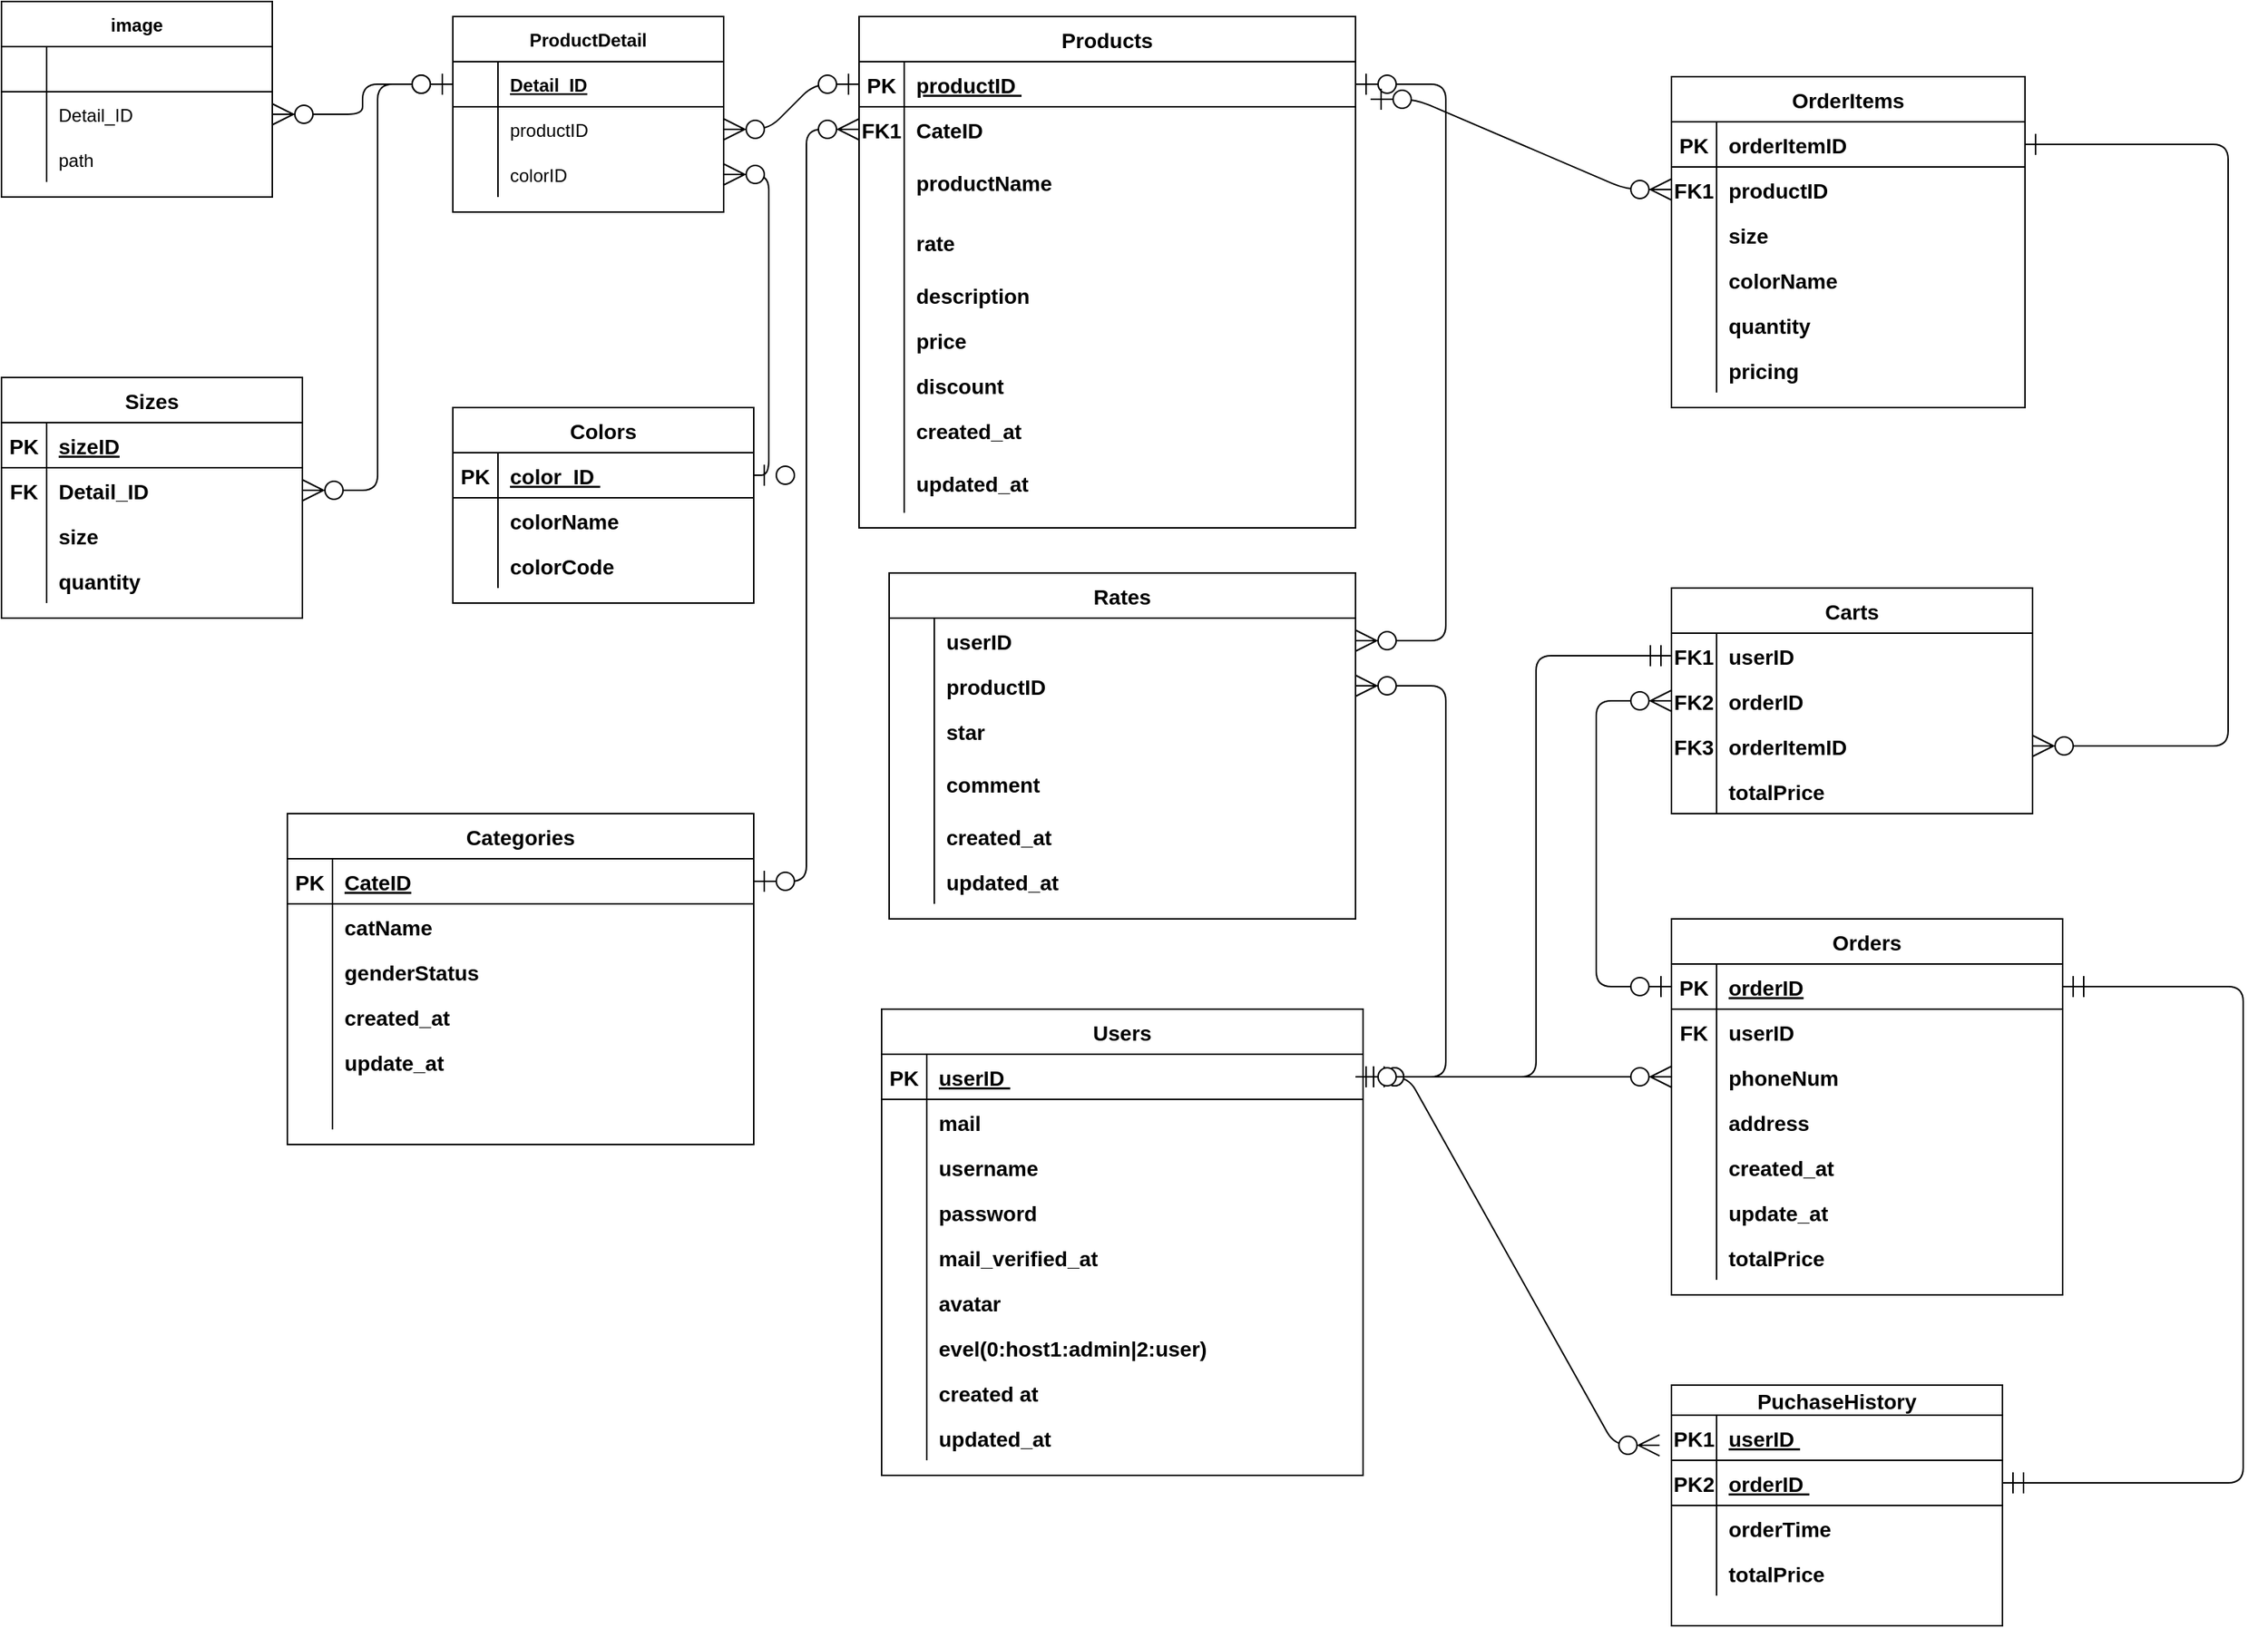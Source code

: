 <mxfile>
    <diagram id="oNx-EWPo3IU2nweF0e5a" name="Page-1">
        <mxGraphModel dx="1074" dy="1538" grid="1" gridSize="10" guides="1" tooltips="1" connect="1" arrows="1" fold="1" page="0" pageScale="1" pageWidth="850" pageHeight="1100" math="0" shadow="0">
            <root>
                <mxCell id="0"/>
                <mxCell id="1" parent="0"/>
                <mxCell id="2" value="Products" style="shape=table;startSize=30;container=1;collapsible=1;childLayout=tableLayout;fixedRows=1;rowLines=0;fontStyle=1;align=center;resizeLast=1;fontSize=14;" parent="1" vertex="1">
                    <mxGeometry x="210" y="-120" width="330" height="340" as="geometry"/>
                </mxCell>
                <mxCell id="3" value="" style="shape=partialRectangle;collapsible=0;dropTarget=0;pointerEvents=0;fillColor=none;points=[[0,0.5],[1,0.5]];portConstraint=eastwest;top=0;left=0;right=0;bottom=1;fontSize=14;fontStyle=1" parent="2" vertex="1">
                    <mxGeometry y="30" width="330" height="30" as="geometry"/>
                </mxCell>
                <mxCell id="4" value="PK" style="shape=partialRectangle;overflow=hidden;connectable=0;fillColor=none;top=0;left=0;bottom=0;right=0;fontStyle=1;fontSize=14;" parent="3" vertex="1">
                    <mxGeometry width="30" height="30" as="geometry">
                        <mxRectangle width="30" height="30" as="alternateBounds"/>
                    </mxGeometry>
                </mxCell>
                <mxCell id="5" value="productID " style="shape=partialRectangle;overflow=hidden;connectable=0;fillColor=none;top=0;left=0;bottom=0;right=0;align=left;spacingLeft=6;fontStyle=5;fontSize=14;" parent="3" vertex="1">
                    <mxGeometry x="30" width="300" height="30" as="geometry">
                        <mxRectangle width="300" height="30" as="alternateBounds"/>
                    </mxGeometry>
                </mxCell>
                <mxCell id="6" value="" style="shape=partialRectangle;collapsible=0;dropTarget=0;pointerEvents=0;fillColor=none;points=[[0,0.5],[1,0.5]];portConstraint=eastwest;top=0;left=0;right=0;bottom=0;fontSize=14;fontStyle=1" parent="2" vertex="1">
                    <mxGeometry y="60" width="330" height="30" as="geometry"/>
                </mxCell>
                <mxCell id="7" value="FK1" style="shape=partialRectangle;overflow=hidden;connectable=0;fillColor=none;top=0;left=0;bottom=0;right=0;fontSize=14;fontStyle=1" parent="6" vertex="1">
                    <mxGeometry width="30" height="30" as="geometry">
                        <mxRectangle width="30" height="30" as="alternateBounds"/>
                    </mxGeometry>
                </mxCell>
                <mxCell id="8" value="CateID " style="shape=partialRectangle;overflow=hidden;connectable=0;fillColor=none;top=0;left=0;bottom=0;right=0;align=left;spacingLeft=6;fontSize=14;fontStyle=1;" parent="6" vertex="1">
                    <mxGeometry x="30" width="300" height="30" as="geometry">
                        <mxRectangle width="300" height="30" as="alternateBounds"/>
                    </mxGeometry>
                </mxCell>
                <mxCell id="9" value="" style="shape=partialRectangle;collapsible=0;dropTarget=0;pointerEvents=0;fillColor=none;points=[[0,0.5],[1,0.5]];portConstraint=eastwest;top=0;left=0;right=0;bottom=0;fontSize=14;fontStyle=1" parent="2" vertex="1">
                    <mxGeometry y="90" width="330" height="40" as="geometry"/>
                </mxCell>
                <mxCell id="10" value="" style="shape=partialRectangle;overflow=hidden;connectable=0;fillColor=none;top=0;left=0;bottom=0;right=0;fontSize=14;fontStyle=1" parent="9" vertex="1">
                    <mxGeometry width="30" height="40" as="geometry">
                        <mxRectangle width="30" height="40" as="alternateBounds"/>
                    </mxGeometry>
                </mxCell>
                <mxCell id="11" value="productName " style="shape=partialRectangle;overflow=hidden;connectable=0;fillColor=none;top=0;left=0;bottom=0;right=0;align=left;spacingLeft=6;fontSize=14;fontStyle=1" parent="9" vertex="1">
                    <mxGeometry x="30" width="300" height="40" as="geometry">
                        <mxRectangle width="300" height="40" as="alternateBounds"/>
                    </mxGeometry>
                </mxCell>
                <mxCell id="393" value="" style="shape=partialRectangle;collapsible=0;dropTarget=0;pointerEvents=0;fillColor=none;points=[[0,0.5],[1,0.5]];portConstraint=eastwest;top=0;left=0;right=0;bottom=0;fontSize=14;fontStyle=1" parent="2" vertex="1">
                    <mxGeometry y="130" width="330" height="40" as="geometry"/>
                </mxCell>
                <mxCell id="394" value="" style="shape=partialRectangle;overflow=hidden;connectable=0;fillColor=none;top=0;left=0;bottom=0;right=0;fontSize=14;fontStyle=1" parent="393" vertex="1">
                    <mxGeometry width="30" height="40" as="geometry">
                        <mxRectangle width="30" height="40" as="alternateBounds"/>
                    </mxGeometry>
                </mxCell>
                <mxCell id="395" value="rate" style="shape=partialRectangle;overflow=hidden;connectable=0;fillColor=none;top=0;left=0;bottom=0;right=0;align=left;spacingLeft=6;fontSize=14;fontStyle=1" parent="393" vertex="1">
                    <mxGeometry x="30" width="300" height="40" as="geometry">
                        <mxRectangle width="300" height="40" as="alternateBounds"/>
                    </mxGeometry>
                </mxCell>
                <mxCell id="12" value="" style="shape=partialRectangle;collapsible=0;dropTarget=0;pointerEvents=0;fillColor=none;points=[[0,0.5],[1,0.5]];portConstraint=eastwest;top=0;left=0;right=0;bottom=0;fontSize=14;fontStyle=1" parent="2" vertex="1">
                    <mxGeometry y="170" width="330" height="30" as="geometry"/>
                </mxCell>
                <mxCell id="13" value="" style="shape=partialRectangle;overflow=hidden;connectable=0;fillColor=none;top=0;left=0;bottom=0;right=0;fontSize=14;fontStyle=1" parent="12" vertex="1">
                    <mxGeometry width="30" height="30" as="geometry">
                        <mxRectangle width="30" height="30" as="alternateBounds"/>
                    </mxGeometry>
                </mxCell>
                <mxCell id="14" value="description " style="shape=partialRectangle;overflow=hidden;connectable=0;fillColor=none;top=0;left=0;bottom=0;right=0;align=left;spacingLeft=6;fontSize=14;fontStyle=1" parent="12" vertex="1">
                    <mxGeometry x="30" width="300" height="30" as="geometry">
                        <mxRectangle width="300" height="30" as="alternateBounds"/>
                    </mxGeometry>
                </mxCell>
                <mxCell id="15" value="" style="shape=partialRectangle;collapsible=0;dropTarget=0;pointerEvents=0;fillColor=none;points=[[0,0.5],[1,0.5]];portConstraint=eastwest;top=0;left=0;right=0;bottom=0;fontSize=14;fontStyle=1" parent="2" vertex="1">
                    <mxGeometry y="200" width="330" height="30" as="geometry"/>
                </mxCell>
                <mxCell id="16" value="" style="shape=partialRectangle;overflow=hidden;connectable=0;fillColor=none;top=0;left=0;bottom=0;right=0;fontSize=14;fontStyle=1" parent="15" vertex="1">
                    <mxGeometry width="30" height="30" as="geometry">
                        <mxRectangle width="30" height="30" as="alternateBounds"/>
                    </mxGeometry>
                </mxCell>
                <mxCell id="17" value="price" style="shape=partialRectangle;overflow=hidden;connectable=0;fillColor=none;top=0;left=0;bottom=0;right=0;align=left;spacingLeft=6;fontSize=14;fontStyle=1" parent="15" vertex="1">
                    <mxGeometry x="30" width="300" height="30" as="geometry">
                        <mxRectangle width="300" height="30" as="alternateBounds"/>
                    </mxGeometry>
                </mxCell>
                <mxCell id="24" value="" style="shape=partialRectangle;collapsible=0;dropTarget=0;pointerEvents=0;fillColor=none;points=[[0,0.5],[1,0.5]];portConstraint=eastwest;top=0;left=0;right=0;bottom=0;fontSize=14;fontStyle=1" parent="2" vertex="1">
                    <mxGeometry y="230" width="330" height="30" as="geometry"/>
                </mxCell>
                <mxCell id="25" value="" style="shape=partialRectangle;overflow=hidden;connectable=0;fillColor=none;top=0;left=0;bottom=0;right=0;fontSize=14;fontStyle=1" parent="24" vertex="1">
                    <mxGeometry width="30" height="30" as="geometry">
                        <mxRectangle width="30" height="30" as="alternateBounds"/>
                    </mxGeometry>
                </mxCell>
                <mxCell id="26" value="discount" style="shape=partialRectangle;overflow=hidden;connectable=0;fillColor=none;top=0;left=0;bottom=0;right=0;align=left;spacingLeft=6;fontSize=14;fontStyle=1" parent="24" vertex="1">
                    <mxGeometry x="30" width="300" height="30" as="geometry">
                        <mxRectangle width="300" height="30" as="alternateBounds"/>
                    </mxGeometry>
                </mxCell>
                <mxCell id="126" style="shape=partialRectangle;collapsible=0;dropTarget=0;pointerEvents=0;fillColor=none;points=[[0,0.5],[1,0.5]];portConstraint=eastwest;top=0;left=0;right=0;bottom=0;fontSize=14;fontStyle=1" parent="2" vertex="1">
                    <mxGeometry y="260" width="330" height="30" as="geometry"/>
                </mxCell>
                <mxCell id="127" value="" style="shape=partialRectangle;overflow=hidden;connectable=0;fillColor=none;top=0;left=0;bottom=0;right=0;fontSize=14;fontStyle=1" parent="126" vertex="1">
                    <mxGeometry width="30" height="30" as="geometry">
                        <mxRectangle width="30" height="30" as="alternateBounds"/>
                    </mxGeometry>
                </mxCell>
                <mxCell id="128" value="created_at" style="shape=partialRectangle;overflow=hidden;connectable=0;fillColor=none;top=0;left=0;bottom=0;right=0;align=left;spacingLeft=6;fontSize=14;fontStyle=1" parent="126" vertex="1">
                    <mxGeometry x="30" width="300" height="30" as="geometry">
                        <mxRectangle width="300" height="30" as="alternateBounds"/>
                    </mxGeometry>
                </mxCell>
                <mxCell id="129" style="shape=partialRectangle;collapsible=0;dropTarget=0;pointerEvents=0;fillColor=none;points=[[0,0.5],[1,0.5]];portConstraint=eastwest;top=0;left=0;right=0;bottom=0;fontSize=14;fontStyle=1" parent="2" vertex="1">
                    <mxGeometry y="290" width="330" height="40" as="geometry"/>
                </mxCell>
                <mxCell id="130" style="shape=partialRectangle;overflow=hidden;connectable=0;fillColor=none;top=0;left=0;bottom=0;right=0;fontSize=14;fontStyle=1" parent="129" vertex="1">
                    <mxGeometry width="30" height="40" as="geometry">
                        <mxRectangle width="30" height="40" as="alternateBounds"/>
                    </mxGeometry>
                </mxCell>
                <mxCell id="131" value="updated_at" style="shape=partialRectangle;overflow=hidden;connectable=0;fillColor=none;top=0;left=0;bottom=0;right=0;align=left;spacingLeft=6;fontSize=14;fontStyle=1" parent="129" vertex="1">
                    <mxGeometry x="30" width="300" height="40" as="geometry">
                        <mxRectangle width="300" height="40" as="alternateBounds"/>
                    </mxGeometry>
                </mxCell>
                <mxCell id="27" value="Users" style="shape=table;startSize=30;container=1;collapsible=1;childLayout=tableLayout;fixedRows=1;rowLines=0;fontStyle=1;align=center;resizeLast=1;fontSize=14;" parent="1" vertex="1">
                    <mxGeometry x="225" y="540" width="320" height="310" as="geometry"/>
                </mxCell>
                <mxCell id="28" value="" style="shape=partialRectangle;collapsible=0;dropTarget=0;pointerEvents=0;fillColor=none;points=[[0,0.5],[1,0.5]];portConstraint=eastwest;top=0;left=0;right=0;bottom=1;fontSize=14;fontStyle=1" parent="27" vertex="1">
                    <mxGeometry y="30" width="320" height="30" as="geometry"/>
                </mxCell>
                <mxCell id="29" value="PK" style="shape=partialRectangle;overflow=hidden;connectable=0;fillColor=none;top=0;left=0;bottom=0;right=0;fontStyle=1;fontSize=14;" parent="28" vertex="1">
                    <mxGeometry width="30" height="30" as="geometry">
                        <mxRectangle width="30" height="30" as="alternateBounds"/>
                    </mxGeometry>
                </mxCell>
                <mxCell id="30" value="userID " style="shape=partialRectangle;overflow=hidden;connectable=0;fillColor=none;top=0;left=0;bottom=0;right=0;align=left;spacingLeft=6;fontStyle=5;fontSize=14;" parent="28" vertex="1">
                    <mxGeometry x="30" width="290" height="30" as="geometry">
                        <mxRectangle width="290" height="30" as="alternateBounds"/>
                    </mxGeometry>
                </mxCell>
                <mxCell id="31" value="" style="shape=partialRectangle;collapsible=0;dropTarget=0;pointerEvents=0;fillColor=none;points=[[0,0.5],[1,0.5]];portConstraint=eastwest;top=0;left=0;right=0;bottom=0;fontSize=14;fontStyle=1" parent="27" vertex="1">
                    <mxGeometry y="60" width="320" height="30" as="geometry"/>
                </mxCell>
                <mxCell id="32" value="" style="shape=partialRectangle;overflow=hidden;connectable=0;fillColor=none;top=0;left=0;bottom=0;right=0;fontSize=14;fontStyle=1" parent="31" vertex="1">
                    <mxGeometry width="30" height="30" as="geometry">
                        <mxRectangle width="30" height="30" as="alternateBounds"/>
                    </mxGeometry>
                </mxCell>
                <mxCell id="33" value="mail " style="shape=partialRectangle;overflow=hidden;connectable=0;fillColor=none;top=0;left=0;bottom=0;right=0;align=left;spacingLeft=6;fontSize=14;fontStyle=1" parent="31" vertex="1">
                    <mxGeometry x="30" width="290" height="30" as="geometry">
                        <mxRectangle width="290" height="30" as="alternateBounds"/>
                    </mxGeometry>
                </mxCell>
                <mxCell id="34" value="" style="shape=partialRectangle;collapsible=0;dropTarget=0;pointerEvents=0;fillColor=none;points=[[0,0.5],[1,0.5]];portConstraint=eastwest;top=0;left=0;right=0;bottom=0;fontSize=14;fontStyle=1" parent="27" vertex="1">
                    <mxGeometry y="90" width="320" height="30" as="geometry"/>
                </mxCell>
                <mxCell id="35" value="" style="shape=partialRectangle;overflow=hidden;connectable=0;fillColor=none;top=0;left=0;bottom=0;right=0;fontSize=14;fontStyle=1" parent="34" vertex="1">
                    <mxGeometry width="30" height="30" as="geometry">
                        <mxRectangle width="30" height="30" as="alternateBounds"/>
                    </mxGeometry>
                </mxCell>
                <mxCell id="36" value="username " style="shape=partialRectangle;overflow=hidden;connectable=0;fillColor=none;top=0;left=0;bottom=0;right=0;align=left;spacingLeft=6;fontSize=14;fontStyle=1" parent="34" vertex="1">
                    <mxGeometry x="30" width="290" height="30" as="geometry">
                        <mxRectangle width="290" height="30" as="alternateBounds"/>
                    </mxGeometry>
                </mxCell>
                <mxCell id="37" value="" style="shape=partialRectangle;collapsible=0;dropTarget=0;pointerEvents=0;fillColor=none;points=[[0,0.5],[1,0.5]];portConstraint=eastwest;top=0;left=0;right=0;bottom=0;fontSize=14;fontStyle=1" parent="27" vertex="1">
                    <mxGeometry y="120" width="320" height="30" as="geometry"/>
                </mxCell>
                <mxCell id="38" value="" style="shape=partialRectangle;overflow=hidden;connectable=0;fillColor=none;top=0;left=0;bottom=0;right=0;fontSize=14;fontStyle=1" parent="37" vertex="1">
                    <mxGeometry width="30" height="30" as="geometry">
                        <mxRectangle width="30" height="30" as="alternateBounds"/>
                    </mxGeometry>
                </mxCell>
                <mxCell id="39" value="password " style="shape=partialRectangle;overflow=hidden;connectable=0;fillColor=none;top=0;left=0;bottom=0;right=0;align=left;spacingLeft=6;fontSize=14;fontStyle=1" parent="37" vertex="1">
                    <mxGeometry x="30" width="290" height="30" as="geometry">
                        <mxRectangle width="290" height="30" as="alternateBounds"/>
                    </mxGeometry>
                </mxCell>
                <mxCell id="40" value="" style="shape=partialRectangle;collapsible=0;dropTarget=0;pointerEvents=0;fillColor=none;points=[[0,0.5],[1,0.5]];portConstraint=eastwest;top=0;left=0;right=0;bottom=0;fontSize=14;fontStyle=1" parent="27" vertex="1">
                    <mxGeometry y="150" width="320" height="30" as="geometry"/>
                </mxCell>
                <mxCell id="41" value="" style="shape=partialRectangle;overflow=hidden;connectable=0;fillColor=none;top=0;left=0;bottom=0;right=0;fontSize=14;fontStyle=1" parent="40" vertex="1">
                    <mxGeometry width="30" height="30" as="geometry">
                        <mxRectangle width="30" height="30" as="alternateBounds"/>
                    </mxGeometry>
                </mxCell>
                <mxCell id="42" value="mail_verified_at" style="shape=partialRectangle;overflow=hidden;connectable=0;fillColor=none;top=0;left=0;bottom=0;right=0;align=left;spacingLeft=6;fontSize=14;fontStyle=1" parent="40" vertex="1">
                    <mxGeometry x="30" width="290" height="30" as="geometry">
                        <mxRectangle width="290" height="30" as="alternateBounds"/>
                    </mxGeometry>
                </mxCell>
                <mxCell id="265" value="" style="shape=partialRectangle;collapsible=0;dropTarget=0;pointerEvents=0;fillColor=none;points=[[0,0.5],[1,0.5]];portConstraint=eastwest;top=0;left=0;right=0;bottom=0;fontSize=14;fontStyle=1" parent="27" vertex="1">
                    <mxGeometry y="180" width="320" height="30" as="geometry"/>
                </mxCell>
                <mxCell id="266" value="" style="shape=partialRectangle;overflow=hidden;connectable=0;fillColor=none;top=0;left=0;bottom=0;right=0;fontSize=14;fontStyle=1" parent="265" vertex="1">
                    <mxGeometry width="30" height="30" as="geometry">
                        <mxRectangle width="30" height="30" as="alternateBounds"/>
                    </mxGeometry>
                </mxCell>
                <mxCell id="267" value="avatar" style="shape=partialRectangle;overflow=hidden;connectable=0;fillColor=none;top=0;left=0;bottom=0;right=0;align=left;spacingLeft=6;fontSize=14;fontStyle=1" parent="265" vertex="1">
                    <mxGeometry x="30" width="290" height="30" as="geometry">
                        <mxRectangle width="290" height="30" as="alternateBounds"/>
                    </mxGeometry>
                </mxCell>
                <mxCell id="268" value="" style="shape=partialRectangle;collapsible=0;dropTarget=0;pointerEvents=0;fillColor=none;points=[[0,0.5],[1,0.5]];portConstraint=eastwest;top=0;left=0;right=0;bottom=0;fontSize=14;fontStyle=1" parent="27" vertex="1">
                    <mxGeometry y="210" width="320" height="30" as="geometry"/>
                </mxCell>
                <mxCell id="269" value="" style="shape=partialRectangle;overflow=hidden;connectable=0;fillColor=none;top=0;left=0;bottom=0;right=0;fontSize=14;fontStyle=1" parent="268" vertex="1">
                    <mxGeometry width="30" height="30" as="geometry">
                        <mxRectangle width="30" height="30" as="alternateBounds"/>
                    </mxGeometry>
                </mxCell>
                <mxCell id="270" value="evel(0:host1:admin|2:user)" style="shape=partialRectangle;overflow=hidden;connectable=0;fillColor=none;top=0;left=0;bottom=0;right=0;align=left;spacingLeft=6;fontSize=14;fontStyle=1" parent="268" vertex="1">
                    <mxGeometry x="30" width="290" height="30" as="geometry">
                        <mxRectangle width="290" height="30" as="alternateBounds"/>
                    </mxGeometry>
                </mxCell>
                <mxCell id="274" value="" style="shape=partialRectangle;collapsible=0;dropTarget=0;pointerEvents=0;fillColor=none;points=[[0,0.5],[1,0.5]];portConstraint=eastwest;top=0;left=0;right=0;bottom=0;fontSize=14;fontStyle=1" parent="27" vertex="1">
                    <mxGeometry y="240" width="320" height="30" as="geometry"/>
                </mxCell>
                <mxCell id="275" value="" style="shape=partialRectangle;overflow=hidden;connectable=0;fillColor=none;top=0;left=0;bottom=0;right=0;fontSize=14;fontStyle=1" parent="274" vertex="1">
                    <mxGeometry width="30" height="30" as="geometry">
                        <mxRectangle width="30" height="30" as="alternateBounds"/>
                    </mxGeometry>
                </mxCell>
                <mxCell id="276" value="created at" style="shape=partialRectangle;overflow=hidden;connectable=0;fillColor=none;top=0;left=0;bottom=0;right=0;align=left;spacingLeft=6;fontSize=14;fontStyle=1" parent="274" vertex="1">
                    <mxGeometry x="30" width="290" height="30" as="geometry">
                        <mxRectangle width="290" height="30" as="alternateBounds"/>
                    </mxGeometry>
                </mxCell>
                <mxCell id="271" value="" style="shape=partialRectangle;collapsible=0;dropTarget=0;pointerEvents=0;fillColor=none;points=[[0,0.5],[1,0.5]];portConstraint=eastwest;top=0;left=0;right=0;bottom=0;fontSize=14;fontStyle=1" parent="27" vertex="1">
                    <mxGeometry y="270" width="320" height="30" as="geometry"/>
                </mxCell>
                <mxCell id="272" value="" style="shape=partialRectangle;overflow=hidden;connectable=0;fillColor=none;top=0;left=0;bottom=0;right=0;fontSize=14;fontStyle=1" parent="271" vertex="1">
                    <mxGeometry width="30" height="30" as="geometry">
                        <mxRectangle width="30" height="30" as="alternateBounds"/>
                    </mxGeometry>
                </mxCell>
                <mxCell id="273" value="updated_at" style="shape=partialRectangle;overflow=hidden;connectable=0;fillColor=none;top=0;left=0;bottom=0;right=0;align=left;spacingLeft=6;fontSize=14;fontStyle=1" parent="271" vertex="1">
                    <mxGeometry x="30" width="290" height="30" as="geometry">
                        <mxRectangle width="290" height="30" as="alternateBounds"/>
                    </mxGeometry>
                </mxCell>
                <mxCell id="43" value="PuchaseHistory" style="shape=table;startSize=20;container=1;collapsible=1;childLayout=tableLayout;fixedRows=1;rowLines=0;fontStyle=1;align=center;resizeLast=1;fontSize=14;" parent="1" vertex="1">
                    <mxGeometry x="750" y="790" width="220.0" height="160" as="geometry"/>
                </mxCell>
                <mxCell id="44" value="" style="shape=partialRectangle;collapsible=0;dropTarget=0;pointerEvents=0;fillColor=none;points=[[0,0.5],[1,0.5]];portConstraint=eastwest;top=0;left=0;right=0;bottom=1;fontSize=14;fontStyle=1" parent="43" vertex="1">
                    <mxGeometry y="20" width="220.0" height="30" as="geometry"/>
                </mxCell>
                <mxCell id="45" value="PK1" style="shape=partialRectangle;overflow=hidden;connectable=0;fillColor=none;top=0;left=0;bottom=0;right=0;fontStyle=1;fontSize=14;" parent="44" vertex="1">
                    <mxGeometry width="30" height="30" as="geometry">
                        <mxRectangle width="30" height="30" as="alternateBounds"/>
                    </mxGeometry>
                </mxCell>
                <mxCell id="46" value="userID " style="shape=partialRectangle;overflow=hidden;connectable=0;fillColor=none;top=0;left=0;bottom=0;right=0;align=left;spacingLeft=6;fontStyle=5;fontSize=14;" parent="44" vertex="1">
                    <mxGeometry x="30" width="190.0" height="30" as="geometry">
                        <mxRectangle width="190.0" height="30" as="alternateBounds"/>
                    </mxGeometry>
                </mxCell>
                <mxCell id="207" style="shape=partialRectangle;collapsible=0;dropTarget=0;pointerEvents=0;fillColor=none;points=[[0,0.5],[1,0.5]];portConstraint=eastwest;top=0;left=0;right=0;bottom=1;fontSize=14;fontStyle=1" parent="43" vertex="1">
                    <mxGeometry y="50" width="220.0" height="30" as="geometry"/>
                </mxCell>
                <mxCell id="208" value="PK2" style="shape=partialRectangle;overflow=hidden;connectable=0;fillColor=none;top=0;left=0;bottom=0;right=0;fontStyle=1;fontSize=14;" parent="207" vertex="1">
                    <mxGeometry width="30" height="30" as="geometry">
                        <mxRectangle width="30" height="30" as="alternateBounds"/>
                    </mxGeometry>
                </mxCell>
                <mxCell id="209" value="orderID " style="shape=partialRectangle;overflow=hidden;connectable=0;fillColor=none;top=0;left=0;bottom=0;right=0;align=left;spacingLeft=6;fontStyle=5;fontSize=14;" parent="207" vertex="1">
                    <mxGeometry x="30" width="190.0" height="30" as="geometry">
                        <mxRectangle width="190.0" height="30" as="alternateBounds"/>
                    </mxGeometry>
                </mxCell>
                <mxCell id="47" value="" style="shape=partialRectangle;collapsible=0;dropTarget=0;pointerEvents=0;fillColor=none;points=[[0,0.5],[1,0.5]];portConstraint=eastwest;top=0;left=0;right=0;bottom=0;fontSize=14;fontStyle=1" parent="43" vertex="1">
                    <mxGeometry y="80" width="220.0" height="30" as="geometry"/>
                </mxCell>
                <mxCell id="48" value="" style="shape=partialRectangle;overflow=hidden;connectable=0;fillColor=none;top=0;left=0;bottom=0;right=0;fontSize=14;fontStyle=1" parent="47" vertex="1">
                    <mxGeometry width="30" height="30" as="geometry">
                        <mxRectangle width="30" height="30" as="alternateBounds"/>
                    </mxGeometry>
                </mxCell>
                <mxCell id="49" value="orderTime " style="shape=partialRectangle;overflow=hidden;connectable=0;fillColor=none;top=0;left=0;bottom=0;right=0;align=left;spacingLeft=6;fontSize=14;fontStyle=1" parent="47" vertex="1">
                    <mxGeometry x="30" width="190.0" height="30" as="geometry">
                        <mxRectangle width="190.0" height="30" as="alternateBounds"/>
                    </mxGeometry>
                </mxCell>
                <mxCell id="50" value="" style="shape=partialRectangle;collapsible=0;dropTarget=0;pointerEvents=0;fillColor=none;points=[[0,0.5],[1,0.5]];portConstraint=eastwest;top=0;left=0;right=0;bottom=0;fontSize=14;fontStyle=1" parent="43" vertex="1">
                    <mxGeometry y="110" width="220.0" height="30" as="geometry"/>
                </mxCell>
                <mxCell id="51" value="" style="shape=partialRectangle;overflow=hidden;connectable=0;fillColor=none;top=0;left=0;bottom=0;right=0;fontSize=14;fontStyle=1" parent="50" vertex="1">
                    <mxGeometry width="30" height="30" as="geometry">
                        <mxRectangle width="30" height="30" as="alternateBounds"/>
                    </mxGeometry>
                </mxCell>
                <mxCell id="52" value="totalPrice " style="shape=partialRectangle;overflow=hidden;connectable=0;fillColor=none;top=0;left=0;bottom=0;right=0;align=left;spacingLeft=6;fontSize=14;fontStyle=1" parent="50" vertex="1">
                    <mxGeometry x="30" width="190.0" height="30" as="geometry">
                        <mxRectangle width="190.0" height="30" as="alternateBounds"/>
                    </mxGeometry>
                </mxCell>
                <mxCell id="54" value="Categories" style="shape=table;startSize=30;container=1;collapsible=1;childLayout=tableLayout;fixedRows=1;rowLines=0;fontStyle=1;align=center;resizeLast=1;fontSize=14;" parent="1" vertex="1">
                    <mxGeometry x="-170" y="410" width="310" height="220" as="geometry"/>
                </mxCell>
                <mxCell id="55" value="" style="shape=partialRectangle;collapsible=0;dropTarget=0;pointerEvents=0;fillColor=none;points=[[0,0.5],[1,0.5]];portConstraint=eastwest;top=0;left=0;right=0;bottom=1;fontSize=14;fontStyle=1" parent="54" vertex="1">
                    <mxGeometry y="30" width="310" height="30" as="geometry"/>
                </mxCell>
                <mxCell id="56" value="PK" style="shape=partialRectangle;overflow=hidden;connectable=0;fillColor=none;top=0;left=0;bottom=0;right=0;fontStyle=1;fontSize=14;" parent="55" vertex="1">
                    <mxGeometry width="30" height="30" as="geometry">
                        <mxRectangle width="30" height="30" as="alternateBounds"/>
                    </mxGeometry>
                </mxCell>
                <mxCell id="57" value="CateID" style="shape=partialRectangle;overflow=hidden;connectable=0;fillColor=none;top=0;left=0;bottom=0;right=0;align=left;spacingLeft=6;fontStyle=5;fontSize=14;" parent="55" vertex="1">
                    <mxGeometry x="30" width="280" height="30" as="geometry">
                        <mxRectangle width="280" height="30" as="alternateBounds"/>
                    </mxGeometry>
                </mxCell>
                <mxCell id="58" value="" style="shape=partialRectangle;collapsible=0;dropTarget=0;pointerEvents=0;fillColor=none;points=[[0,0.5],[1,0.5]];portConstraint=eastwest;top=0;left=0;right=0;bottom=0;fontSize=14;fontStyle=1" parent="54" vertex="1">
                    <mxGeometry y="60" width="310" height="30" as="geometry"/>
                </mxCell>
                <mxCell id="59" value="" style="shape=partialRectangle;overflow=hidden;connectable=0;fillColor=none;top=0;left=0;bottom=0;right=0;fontSize=14;fontStyle=1" parent="58" vertex="1">
                    <mxGeometry width="30" height="30" as="geometry">
                        <mxRectangle width="30" height="30" as="alternateBounds"/>
                    </mxGeometry>
                </mxCell>
                <mxCell id="60" value="catName" style="shape=partialRectangle;overflow=hidden;connectable=0;fillColor=none;top=0;left=0;bottom=0;right=0;align=left;spacingLeft=6;fontSize=14;fontStyle=1" parent="58" vertex="1">
                    <mxGeometry x="30" width="280" height="30" as="geometry">
                        <mxRectangle width="280" height="30" as="alternateBounds"/>
                    </mxGeometry>
                </mxCell>
                <mxCell id="61" value="" style="shape=partialRectangle;collapsible=0;dropTarget=0;pointerEvents=0;fillColor=none;points=[[0,0.5],[1,0.5]];portConstraint=eastwest;top=0;left=0;right=0;bottom=0;fontSize=14;fontStyle=1" parent="54" vertex="1">
                    <mxGeometry y="90" width="310" height="30" as="geometry"/>
                </mxCell>
                <mxCell id="62" value="" style="shape=partialRectangle;overflow=hidden;connectable=0;fillColor=none;top=0;left=0;bottom=0;right=0;fontSize=14;fontStyle=1" parent="61" vertex="1">
                    <mxGeometry width="30" height="30" as="geometry">
                        <mxRectangle width="30" height="30" as="alternateBounds"/>
                    </mxGeometry>
                </mxCell>
                <mxCell id="63" value="genderStatus " style="shape=partialRectangle;overflow=hidden;connectable=0;fillColor=none;top=0;left=0;bottom=0;right=0;align=left;spacingLeft=6;fontSize=14;fontStyle=1" parent="61" vertex="1">
                    <mxGeometry x="30" width="280" height="30" as="geometry">
                        <mxRectangle width="280" height="30" as="alternateBounds"/>
                    </mxGeometry>
                </mxCell>
                <mxCell id="280" value="" style="shape=partialRectangle;collapsible=0;dropTarget=0;pointerEvents=0;fillColor=none;points=[[0,0.5],[1,0.5]];portConstraint=eastwest;top=0;left=0;right=0;bottom=0;fontSize=14;fontStyle=1" parent="54" vertex="1">
                    <mxGeometry y="120" width="310" height="30" as="geometry"/>
                </mxCell>
                <mxCell id="281" value="" style="shape=partialRectangle;overflow=hidden;connectable=0;fillColor=none;top=0;left=0;bottom=0;right=0;fontSize=14;fontStyle=1" parent="280" vertex="1">
                    <mxGeometry width="30" height="30" as="geometry">
                        <mxRectangle width="30" height="30" as="alternateBounds"/>
                    </mxGeometry>
                </mxCell>
                <mxCell id="282" value="created_at" style="shape=partialRectangle;overflow=hidden;connectable=0;fillColor=none;top=0;left=0;bottom=0;right=0;align=left;spacingLeft=6;fontSize=14;fontStyle=1" parent="280" vertex="1">
                    <mxGeometry x="30" width="280" height="30" as="geometry">
                        <mxRectangle width="280" height="30" as="alternateBounds"/>
                    </mxGeometry>
                </mxCell>
                <mxCell id="283" value="" style="shape=partialRectangle;collapsible=0;dropTarget=0;pointerEvents=0;fillColor=none;points=[[0,0.5],[1,0.5]];portConstraint=eastwest;top=0;left=0;right=0;bottom=0;fontSize=14;fontStyle=1" parent="54" vertex="1">
                    <mxGeometry y="150" width="310" height="30" as="geometry"/>
                </mxCell>
                <mxCell id="284" value="" style="shape=partialRectangle;overflow=hidden;connectable=0;fillColor=none;top=0;left=0;bottom=0;right=0;fontSize=14;fontStyle=1" parent="283" vertex="1">
                    <mxGeometry width="30" height="30" as="geometry">
                        <mxRectangle width="30" height="30" as="alternateBounds"/>
                    </mxGeometry>
                </mxCell>
                <mxCell id="285" value="update_at" style="shape=partialRectangle;overflow=hidden;connectable=0;fillColor=none;top=0;left=0;bottom=0;right=0;align=left;spacingLeft=6;fontSize=14;fontStyle=1" parent="283" vertex="1">
                    <mxGeometry x="30" width="280" height="30" as="geometry">
                        <mxRectangle width="280" height="30" as="alternateBounds"/>
                    </mxGeometry>
                </mxCell>
                <mxCell id="64" value="" style="shape=partialRectangle;collapsible=0;dropTarget=0;pointerEvents=0;fillColor=none;points=[[0,0.5],[1,0.5]];portConstraint=eastwest;top=0;left=0;right=0;bottom=0;fontSize=14;fontStyle=1" parent="54" vertex="1">
                    <mxGeometry y="180" width="310" height="30" as="geometry"/>
                </mxCell>
                <mxCell id="65" value="" style="shape=partialRectangle;overflow=hidden;connectable=0;fillColor=none;top=0;left=0;bottom=0;right=0;fontSize=14;fontStyle=1" parent="64" vertex="1">
                    <mxGeometry width="30" height="30" as="geometry">
                        <mxRectangle width="30" height="30" as="alternateBounds"/>
                    </mxGeometry>
                </mxCell>
                <mxCell id="66" value="" style="shape=partialRectangle;overflow=hidden;connectable=0;fillColor=none;top=0;left=0;bottom=0;right=0;align=left;spacingLeft=6;fontSize=14;fontStyle=1" parent="64" vertex="1">
                    <mxGeometry x="30" width="280" height="30" as="geometry">
                        <mxRectangle width="280" height="30" as="alternateBounds"/>
                    </mxGeometry>
                </mxCell>
                <mxCell id="68" value="OrderItems" style="shape=table;startSize=30;container=1;collapsible=1;childLayout=tableLayout;fixedRows=1;rowLines=0;fontStyle=1;align=center;resizeLast=1;fontSize=14;" parent="1" vertex="1">
                    <mxGeometry x="750" y="-80" width="235.0" height="220" as="geometry"/>
                </mxCell>
                <mxCell id="69" value="" style="shape=partialRectangle;collapsible=0;dropTarget=0;pointerEvents=0;fillColor=none;points=[[0,0.5],[1,0.5]];portConstraint=eastwest;top=0;left=0;right=0;bottom=1;fontSize=14;fontStyle=1" parent="68" vertex="1">
                    <mxGeometry y="30" width="235.0" height="30" as="geometry"/>
                </mxCell>
                <mxCell id="70" value="PK" style="shape=partialRectangle;overflow=hidden;connectable=0;fillColor=none;top=0;left=0;bottom=0;right=0;fontSize=14;fontStyle=1" parent="69" vertex="1">
                    <mxGeometry width="30" height="30" as="geometry">
                        <mxRectangle width="30" height="30" as="alternateBounds"/>
                    </mxGeometry>
                </mxCell>
                <mxCell id="71" value="orderItemID " style="shape=partialRectangle;overflow=hidden;connectable=0;fillColor=none;top=0;left=0;bottom=0;right=0;align=left;spacingLeft=6;fontSize=14;fontStyle=1" parent="69" vertex="1">
                    <mxGeometry x="30" width="205.0" height="30" as="geometry">
                        <mxRectangle width="205.0" height="30" as="alternateBounds"/>
                    </mxGeometry>
                </mxCell>
                <mxCell id="72" value="" style="shape=partialRectangle;collapsible=0;dropTarget=0;pointerEvents=0;fillColor=none;points=[[0,0.5],[1,0.5]];portConstraint=eastwest;top=0;left=0;right=0;bottom=0;fontSize=14;fontStyle=1" parent="68" vertex="1">
                    <mxGeometry y="60" width="235.0" height="30" as="geometry"/>
                </mxCell>
                <mxCell id="73" value="FK1" style="shape=partialRectangle;overflow=hidden;connectable=0;fillColor=none;top=0;left=0;bottom=0;right=0;fontSize=14;fontStyle=1" parent="72" vertex="1">
                    <mxGeometry width="30" height="30" as="geometry">
                        <mxRectangle width="30" height="30" as="alternateBounds"/>
                    </mxGeometry>
                </mxCell>
                <mxCell id="74" value="productID " style="shape=partialRectangle;overflow=hidden;connectable=0;fillColor=none;top=0;left=0;bottom=0;right=0;align=left;spacingLeft=6;fontSize=14;fontStyle=1" parent="72" vertex="1">
                    <mxGeometry x="30" width="205.0" height="30" as="geometry">
                        <mxRectangle width="205.0" height="30" as="alternateBounds"/>
                    </mxGeometry>
                </mxCell>
                <mxCell id="164" style="shape=partialRectangle;collapsible=0;dropTarget=0;pointerEvents=0;fillColor=none;points=[[0,0.5],[1,0.5]];portConstraint=eastwest;top=0;left=0;right=0;bottom=0;fontSize=14;fontStyle=1" parent="68" vertex="1">
                    <mxGeometry y="90" width="235.0" height="30" as="geometry"/>
                </mxCell>
                <mxCell id="165" style="shape=partialRectangle;overflow=hidden;connectable=0;fillColor=none;top=0;left=0;bottom=0;right=0;fontSize=14;fontStyle=1" parent="164" vertex="1">
                    <mxGeometry width="30" height="30" as="geometry">
                        <mxRectangle width="30" height="30" as="alternateBounds"/>
                    </mxGeometry>
                </mxCell>
                <mxCell id="166" value="size " style="shape=partialRectangle;overflow=hidden;connectable=0;fillColor=none;top=0;left=0;bottom=0;right=0;align=left;spacingLeft=6;fontSize=14;fontStyle=1" parent="164" vertex="1">
                    <mxGeometry x="30" width="205.0" height="30" as="geometry">
                        <mxRectangle width="205.0" height="30" as="alternateBounds"/>
                    </mxGeometry>
                </mxCell>
                <mxCell id="161" style="shape=partialRectangle;collapsible=0;dropTarget=0;pointerEvents=0;fillColor=none;points=[[0,0.5],[1,0.5]];portConstraint=eastwest;top=0;left=0;right=0;bottom=0;fontSize=14;fontStyle=1" parent="68" vertex="1">
                    <mxGeometry y="120" width="235.0" height="30" as="geometry"/>
                </mxCell>
                <mxCell id="162" style="shape=partialRectangle;overflow=hidden;connectable=0;fillColor=none;top=0;left=0;bottom=0;right=0;fontSize=14;fontStyle=1" parent="161" vertex="1">
                    <mxGeometry width="30" height="30" as="geometry">
                        <mxRectangle width="30" height="30" as="alternateBounds"/>
                    </mxGeometry>
                </mxCell>
                <mxCell id="163" value="colorName" style="shape=partialRectangle;overflow=hidden;connectable=0;fillColor=none;top=0;left=0;bottom=0;right=0;align=left;spacingLeft=6;fontSize=14;fontStyle=1" parent="161" vertex="1">
                    <mxGeometry x="30" width="205.0" height="30" as="geometry">
                        <mxRectangle width="205.0" height="30" as="alternateBounds"/>
                    </mxGeometry>
                </mxCell>
                <mxCell id="78" value="" style="shape=partialRectangle;collapsible=0;dropTarget=0;pointerEvents=0;fillColor=none;points=[[0,0.5],[1,0.5]];portConstraint=eastwest;top=0;left=0;right=0;bottom=0;fontSize=14;fontStyle=1" parent="68" vertex="1">
                    <mxGeometry y="150" width="235.0" height="30" as="geometry"/>
                </mxCell>
                <mxCell id="79" value="" style="shape=partialRectangle;overflow=hidden;connectable=0;fillColor=none;top=0;left=0;bottom=0;right=0;fontSize=14;fontStyle=1" parent="78" vertex="1">
                    <mxGeometry width="30" height="30" as="geometry">
                        <mxRectangle width="30" height="30" as="alternateBounds"/>
                    </mxGeometry>
                </mxCell>
                <mxCell id="80" value="quantity " style="shape=partialRectangle;overflow=hidden;connectable=0;fillColor=none;top=0;left=0;bottom=0;right=0;align=left;spacingLeft=6;fontSize=14;fontStyle=1" parent="78" vertex="1">
                    <mxGeometry x="30" width="205.0" height="30" as="geometry">
                        <mxRectangle width="205.0" height="30" as="alternateBounds"/>
                    </mxGeometry>
                </mxCell>
                <mxCell id="81" value="" style="shape=partialRectangle;collapsible=0;dropTarget=0;pointerEvents=0;fillColor=none;points=[[0,0.5],[1,0.5]];portConstraint=eastwest;top=0;left=0;right=0;bottom=0;fontSize=14;fontStyle=1" parent="68" vertex="1">
                    <mxGeometry y="180" width="235.0" height="30" as="geometry"/>
                </mxCell>
                <mxCell id="82" value="" style="shape=partialRectangle;overflow=hidden;connectable=0;fillColor=none;top=0;left=0;bottom=0;right=0;fontSize=14;fontStyle=1" parent="81" vertex="1">
                    <mxGeometry width="30" height="30" as="geometry">
                        <mxRectangle width="30" height="30" as="alternateBounds"/>
                    </mxGeometry>
                </mxCell>
                <mxCell id="83" value="pricing " style="shape=partialRectangle;overflow=hidden;connectable=0;fillColor=none;top=0;left=0;bottom=0;right=0;align=left;spacingLeft=6;fontSize=14;fontStyle=1" parent="81" vertex="1">
                    <mxGeometry x="30" width="205.0" height="30" as="geometry">
                        <mxRectangle width="205.0" height="30" as="alternateBounds"/>
                    </mxGeometry>
                </mxCell>
                <mxCell id="85" value="Orders" style="shape=table;startSize=30;container=1;collapsible=1;childLayout=tableLayout;fixedRows=1;rowLines=0;fontStyle=1;align=center;resizeLast=1;fontSize=14;" parent="1" vertex="1">
                    <mxGeometry x="750" y="480" width="260.0" height="250" as="geometry"/>
                </mxCell>
                <mxCell id="86" value="" style="shape=partialRectangle;collapsible=0;dropTarget=0;pointerEvents=0;fillColor=none;points=[[0,0.5],[1,0.5]];portConstraint=eastwest;top=0;left=0;right=0;bottom=1;fontSize=14;fontStyle=1" parent="85" vertex="1">
                    <mxGeometry y="30" width="260.0" height="30" as="geometry"/>
                </mxCell>
                <mxCell id="87" value="PK" style="shape=partialRectangle;overflow=hidden;connectable=0;fillColor=none;top=0;left=0;bottom=0;right=0;fontStyle=1;fontSize=14;" parent="86" vertex="1">
                    <mxGeometry width="30" height="30" as="geometry">
                        <mxRectangle width="30" height="30" as="alternateBounds"/>
                    </mxGeometry>
                </mxCell>
                <mxCell id="88" value="orderID" style="shape=partialRectangle;overflow=hidden;connectable=0;fillColor=none;top=0;left=0;bottom=0;right=0;align=left;spacingLeft=6;fontStyle=5;fontSize=14;" parent="86" vertex="1">
                    <mxGeometry x="30" width="230.0" height="30" as="geometry">
                        <mxRectangle width="230.0" height="30" as="alternateBounds"/>
                    </mxGeometry>
                </mxCell>
                <mxCell id="89" value="" style="shape=partialRectangle;collapsible=0;dropTarget=0;pointerEvents=0;fillColor=none;points=[[0,0.5],[1,0.5]];portConstraint=eastwest;top=0;left=0;right=0;bottom=0;fontSize=14;fontStyle=1" parent="85" vertex="1">
                    <mxGeometry y="60" width="260.0" height="30" as="geometry"/>
                </mxCell>
                <mxCell id="90" value="FK" style="shape=partialRectangle;overflow=hidden;connectable=0;fillColor=none;top=0;left=0;bottom=0;right=0;fontSize=14;fontStyle=1" parent="89" vertex="1">
                    <mxGeometry width="30" height="30" as="geometry">
                        <mxRectangle width="30" height="30" as="alternateBounds"/>
                    </mxGeometry>
                </mxCell>
                <mxCell id="91" value="userID" style="shape=partialRectangle;overflow=hidden;connectable=0;fillColor=none;top=0;left=0;bottom=0;right=0;align=left;spacingLeft=6;fontSize=14;fontStyle=1" parent="89" vertex="1">
                    <mxGeometry x="30" width="230.0" height="30" as="geometry">
                        <mxRectangle width="230.0" height="30" as="alternateBounds"/>
                    </mxGeometry>
                </mxCell>
                <mxCell id="95" value="" style="shape=partialRectangle;collapsible=0;dropTarget=0;pointerEvents=0;fillColor=none;points=[[0,0.5],[1,0.5]];portConstraint=eastwest;top=0;left=0;right=0;bottom=0;fontSize=14;fontStyle=1" parent="85" vertex="1">
                    <mxGeometry y="90" width="260.0" height="30" as="geometry"/>
                </mxCell>
                <mxCell id="96" value="" style="shape=partialRectangle;overflow=hidden;connectable=0;fillColor=none;top=0;left=0;bottom=0;right=0;fontSize=14;fontStyle=1" parent="95" vertex="1">
                    <mxGeometry width="30" height="30" as="geometry">
                        <mxRectangle width="30" height="30" as="alternateBounds"/>
                    </mxGeometry>
                </mxCell>
                <mxCell id="97" value="phoneNum " style="shape=partialRectangle;overflow=hidden;connectable=0;fillColor=none;top=0;left=0;bottom=0;right=0;align=left;spacingLeft=6;fontSize=14;fontStyle=1" parent="95" vertex="1">
                    <mxGeometry x="30" width="230.0" height="30" as="geometry">
                        <mxRectangle width="230.0" height="30" as="alternateBounds"/>
                    </mxGeometry>
                </mxCell>
                <mxCell id="98" value="" style="shape=partialRectangle;collapsible=0;dropTarget=0;pointerEvents=0;fillColor=none;points=[[0,0.5],[1,0.5]];portConstraint=eastwest;top=0;left=0;right=0;bottom=0;fontSize=14;fontStyle=1" parent="85" vertex="1">
                    <mxGeometry y="120" width="260.0" height="30" as="geometry"/>
                </mxCell>
                <mxCell id="99" value="" style="shape=partialRectangle;overflow=hidden;connectable=0;fillColor=none;top=0;left=0;bottom=0;right=0;fontSize=14;fontStyle=1" parent="98" vertex="1">
                    <mxGeometry width="30" height="30" as="geometry">
                        <mxRectangle width="30" height="30" as="alternateBounds"/>
                    </mxGeometry>
                </mxCell>
                <mxCell id="100" value="address " style="shape=partialRectangle;overflow=hidden;connectable=0;fillColor=none;top=0;left=0;bottom=0;right=0;align=left;spacingLeft=6;fontSize=14;fontStyle=1" parent="98" vertex="1">
                    <mxGeometry x="30" width="230.0" height="30" as="geometry">
                        <mxRectangle width="230.0" height="30" as="alternateBounds"/>
                    </mxGeometry>
                </mxCell>
                <mxCell id="101" value="" style="shape=partialRectangle;collapsible=0;dropTarget=0;pointerEvents=0;fillColor=none;points=[[0,0.5],[1,0.5]];portConstraint=eastwest;top=0;left=0;right=0;bottom=0;fontSize=14;fontStyle=1" parent="85" vertex="1">
                    <mxGeometry y="150" width="260.0" height="30" as="geometry"/>
                </mxCell>
                <mxCell id="102" value="" style="shape=partialRectangle;overflow=hidden;connectable=0;fillColor=none;top=0;left=0;bottom=0;right=0;fontSize=14;fontStyle=1" parent="101" vertex="1">
                    <mxGeometry width="30" height="30" as="geometry">
                        <mxRectangle width="30" height="30" as="alternateBounds"/>
                    </mxGeometry>
                </mxCell>
                <mxCell id="103" value="created_at" style="shape=partialRectangle;overflow=hidden;connectable=0;fillColor=none;top=0;left=0;bottom=0;right=0;align=left;spacingLeft=6;fontSize=14;fontStyle=1" parent="101" vertex="1">
                    <mxGeometry x="30" width="230.0" height="30" as="geometry">
                        <mxRectangle width="230.0" height="30" as="alternateBounds"/>
                    </mxGeometry>
                </mxCell>
                <mxCell id="420" value="" style="shape=partialRectangle;collapsible=0;dropTarget=0;pointerEvents=0;fillColor=none;points=[[0,0.5],[1,0.5]];portConstraint=eastwest;top=0;left=0;right=0;bottom=0;fontSize=14;fontStyle=1" vertex="1" parent="85">
                    <mxGeometry y="180" width="260.0" height="30" as="geometry"/>
                </mxCell>
                <mxCell id="421" value="" style="shape=partialRectangle;overflow=hidden;connectable=0;fillColor=none;top=0;left=0;bottom=0;right=0;fontSize=14;fontStyle=1" vertex="1" parent="420">
                    <mxGeometry width="30" height="30" as="geometry">
                        <mxRectangle width="30" height="30" as="alternateBounds"/>
                    </mxGeometry>
                </mxCell>
                <mxCell id="422" value="update_at " style="shape=partialRectangle;overflow=hidden;connectable=0;fillColor=none;top=0;left=0;bottom=0;right=0;align=left;spacingLeft=6;fontSize=14;fontStyle=1" vertex="1" parent="420">
                    <mxGeometry x="30" width="230.0" height="30" as="geometry">
                        <mxRectangle width="230.0" height="30" as="alternateBounds"/>
                    </mxGeometry>
                </mxCell>
                <mxCell id="214" style="shape=partialRectangle;collapsible=0;dropTarget=0;pointerEvents=0;fillColor=none;points=[[0,0.5],[1,0.5]];portConstraint=eastwest;top=0;left=0;right=0;bottom=0;fontSize=14;fontStyle=1" parent="85" vertex="1">
                    <mxGeometry y="210" width="260.0" height="30" as="geometry"/>
                </mxCell>
                <mxCell id="215" style="shape=partialRectangle;overflow=hidden;connectable=0;fillColor=none;top=0;left=0;bottom=0;right=0;fontSize=14;fontStyle=1" parent="214" vertex="1">
                    <mxGeometry width="30" height="30" as="geometry">
                        <mxRectangle width="30" height="30" as="alternateBounds"/>
                    </mxGeometry>
                </mxCell>
                <mxCell id="216" value="totalPrice " style="shape=partialRectangle;overflow=hidden;connectable=0;fillColor=none;top=0;left=0;bottom=0;right=0;align=left;spacingLeft=6;fontSize=14;fontStyle=1" parent="214" vertex="1">
                    <mxGeometry x="30" width="230.0" height="30" as="geometry">
                        <mxRectangle width="230.0" height="30" as="alternateBounds"/>
                    </mxGeometry>
                </mxCell>
                <mxCell id="132" value="Sizes" style="shape=table;startSize=30;container=1;collapsible=1;childLayout=tableLayout;fixedRows=1;rowLines=0;fontStyle=1;align=center;resizeLast=1;fontSize=14;" parent="1" vertex="1">
                    <mxGeometry x="-360" y="120" width="200" height="160" as="geometry"/>
                </mxCell>
                <mxCell id="133" value="" style="shape=partialRectangle;collapsible=0;dropTarget=0;pointerEvents=0;fillColor=none;points=[[0,0.5],[1,0.5]];portConstraint=eastwest;top=0;left=0;right=0;bottom=1;fontSize=14;fontStyle=1" parent="132" vertex="1">
                    <mxGeometry y="30" width="200" height="30" as="geometry"/>
                </mxCell>
                <mxCell id="134" value="PK" style="shape=partialRectangle;overflow=hidden;connectable=0;fillColor=none;top=0;left=0;bottom=0;right=0;fontStyle=1;fontSize=14;" parent="133" vertex="1">
                    <mxGeometry width="30" height="30" as="geometry">
                        <mxRectangle width="30" height="30" as="alternateBounds"/>
                    </mxGeometry>
                </mxCell>
                <mxCell id="135" value="sizeID" style="shape=partialRectangle;overflow=hidden;connectable=0;fillColor=none;top=0;left=0;bottom=0;right=0;align=left;spacingLeft=6;fontStyle=5;fontSize=14;" parent="133" vertex="1">
                    <mxGeometry x="30" width="170" height="30" as="geometry">
                        <mxRectangle width="170" height="30" as="alternateBounds"/>
                    </mxGeometry>
                </mxCell>
                <mxCell id="371" value="" style="shape=partialRectangle;collapsible=0;dropTarget=0;pointerEvents=0;fillColor=none;points=[[0,0.5],[1,0.5]];portConstraint=eastwest;top=0;left=0;right=0;bottom=0;fontSize=14;fontStyle=1" parent="132" vertex="1">
                    <mxGeometry y="60" width="200" height="30" as="geometry"/>
                </mxCell>
                <mxCell id="372" value="FK" style="shape=partialRectangle;overflow=hidden;connectable=0;fillColor=none;top=0;left=0;bottom=0;right=0;fontSize=14;fontStyle=1" parent="371" vertex="1">
                    <mxGeometry width="30" height="30" as="geometry">
                        <mxRectangle width="30" height="30" as="alternateBounds"/>
                    </mxGeometry>
                </mxCell>
                <mxCell id="373" value="Detail_ID" style="shape=partialRectangle;overflow=hidden;connectable=0;fillColor=none;top=0;left=0;bottom=0;right=0;align=left;spacingLeft=6;fontSize=14;fontStyle=1" parent="371" vertex="1">
                    <mxGeometry x="30" width="170" height="30" as="geometry">
                        <mxRectangle width="170" height="30" as="alternateBounds"/>
                    </mxGeometry>
                </mxCell>
                <mxCell id="136" value="" style="shape=partialRectangle;collapsible=0;dropTarget=0;pointerEvents=0;fillColor=none;points=[[0,0.5],[1,0.5]];portConstraint=eastwest;top=0;left=0;right=0;bottom=0;fontSize=14;fontStyle=1" parent="132" vertex="1">
                    <mxGeometry y="90" width="200" height="30" as="geometry"/>
                </mxCell>
                <mxCell id="137" value="" style="shape=partialRectangle;overflow=hidden;connectable=0;fillColor=none;top=0;left=0;bottom=0;right=0;fontSize=14;fontStyle=1" parent="136" vertex="1">
                    <mxGeometry width="30" height="30" as="geometry">
                        <mxRectangle width="30" height="30" as="alternateBounds"/>
                    </mxGeometry>
                </mxCell>
                <mxCell id="138" value="size " style="shape=partialRectangle;overflow=hidden;connectable=0;fillColor=none;top=0;left=0;bottom=0;right=0;align=left;spacingLeft=6;fontSize=14;fontStyle=1" parent="136" vertex="1">
                    <mxGeometry x="30" width="170" height="30" as="geometry">
                        <mxRectangle width="170" height="30" as="alternateBounds"/>
                    </mxGeometry>
                </mxCell>
                <mxCell id="139" value="" style="shape=partialRectangle;collapsible=0;dropTarget=0;pointerEvents=0;fillColor=none;points=[[0,0.5],[1,0.5]];portConstraint=eastwest;top=0;left=0;right=0;bottom=0;fontSize=14;fontStyle=1" parent="132" vertex="1">
                    <mxGeometry y="120" width="200" height="30" as="geometry"/>
                </mxCell>
                <mxCell id="140" value="" style="shape=partialRectangle;overflow=hidden;connectable=0;fillColor=none;top=0;left=0;bottom=0;right=0;fontSize=14;fontStyle=1" parent="139" vertex="1">
                    <mxGeometry width="30" height="30" as="geometry">
                        <mxRectangle width="30" height="30" as="alternateBounds"/>
                    </mxGeometry>
                </mxCell>
                <mxCell id="141" value="quantity " style="shape=partialRectangle;overflow=hidden;connectable=0;fillColor=none;top=0;left=0;bottom=0;right=0;align=left;spacingLeft=6;fontSize=14;fontStyle=1" parent="139" vertex="1">
                    <mxGeometry x="30" width="170" height="30" as="geometry">
                        <mxRectangle width="170" height="30" as="alternateBounds"/>
                    </mxGeometry>
                </mxCell>
                <mxCell id="142" value="Colors" style="shape=table;startSize=30;container=1;collapsible=1;childLayout=tableLayout;fixedRows=1;rowLines=0;fontStyle=1;align=center;resizeLast=1;fontSize=14;" parent="1" vertex="1">
                    <mxGeometry x="-60" y="140" width="200" height="130" as="geometry"/>
                </mxCell>
                <mxCell id="143" value="" style="shape=partialRectangle;collapsible=0;dropTarget=0;pointerEvents=0;fillColor=none;points=[[0,0.5],[1,0.5]];portConstraint=eastwest;top=0;left=0;right=0;bottom=1;fontSize=14;fontStyle=1" parent="142" vertex="1">
                    <mxGeometry y="30" width="200" height="30" as="geometry"/>
                </mxCell>
                <mxCell id="144" value="PK" style="shape=partialRectangle;overflow=hidden;connectable=0;fillColor=none;top=0;left=0;bottom=0;right=0;fontStyle=1;fontSize=14;" parent="143" vertex="1">
                    <mxGeometry width="30" height="30" as="geometry">
                        <mxRectangle width="30" height="30" as="alternateBounds"/>
                    </mxGeometry>
                </mxCell>
                <mxCell id="145" value="color_ID " style="shape=partialRectangle;overflow=hidden;connectable=0;fillColor=none;top=0;left=0;bottom=0;right=0;align=left;spacingLeft=6;fontStyle=5;fontSize=14;" parent="143" vertex="1">
                    <mxGeometry x="30" width="170" height="30" as="geometry">
                        <mxRectangle width="170" height="30" as="alternateBounds"/>
                    </mxGeometry>
                </mxCell>
                <mxCell id="149" value="" style="shape=partialRectangle;collapsible=0;dropTarget=0;pointerEvents=0;fillColor=none;points=[[0,0.5],[1,0.5]];portConstraint=eastwest;top=0;left=0;right=0;bottom=0;fontSize=14;fontStyle=1" parent="142" vertex="1">
                    <mxGeometry y="60" width="200" height="30" as="geometry"/>
                </mxCell>
                <mxCell id="150" value="" style="shape=partialRectangle;overflow=hidden;connectable=0;fillColor=none;top=0;left=0;bottom=0;right=0;fontSize=14;fontStyle=1" parent="149" vertex="1">
                    <mxGeometry width="30" height="30" as="geometry">
                        <mxRectangle width="30" height="30" as="alternateBounds"/>
                    </mxGeometry>
                </mxCell>
                <mxCell id="151" value="colorName " style="shape=partialRectangle;overflow=hidden;connectable=0;fillColor=none;top=0;left=0;bottom=0;right=0;align=left;spacingLeft=6;fontSize=14;fontStyle=1" parent="149" vertex="1">
                    <mxGeometry x="30" width="170" height="30" as="geometry">
                        <mxRectangle width="170" height="30" as="alternateBounds"/>
                    </mxGeometry>
                </mxCell>
                <mxCell id="152" value="" style="shape=partialRectangle;collapsible=0;dropTarget=0;pointerEvents=0;fillColor=none;points=[[0,0.5],[1,0.5]];portConstraint=eastwest;top=0;left=0;right=0;bottom=0;fontSize=14;fontStyle=1" parent="142" vertex="1">
                    <mxGeometry y="90" width="200" height="30" as="geometry"/>
                </mxCell>
                <mxCell id="153" value="" style="shape=partialRectangle;overflow=hidden;connectable=0;fillColor=none;top=0;left=0;bottom=0;right=0;fontSize=14;fontStyle=1" parent="152" vertex="1">
                    <mxGeometry width="30" height="30" as="geometry">
                        <mxRectangle width="30" height="30" as="alternateBounds"/>
                    </mxGeometry>
                </mxCell>
                <mxCell id="154" value="colorCode" style="shape=partialRectangle;overflow=hidden;connectable=0;fillColor=none;top=0;left=0;bottom=0;right=0;align=left;spacingLeft=6;fontSize=14;fontStyle=1" parent="152" vertex="1">
                    <mxGeometry x="30" width="170" height="30" as="geometry">
                        <mxRectangle width="170" height="30" as="alternateBounds"/>
                    </mxGeometry>
                </mxCell>
                <mxCell id="188" value="Carts" style="shape=table;startSize=30;container=1;collapsible=1;childLayout=tableLayout;fixedRows=1;rowLines=0;fontStyle=1;align=center;resizeLast=1;fontSize=14;" parent="1" vertex="1">
                    <mxGeometry x="750" y="260" width="240" height="150" as="geometry"/>
                </mxCell>
                <mxCell id="192" style="shape=partialRectangle;collapsible=0;dropTarget=0;pointerEvents=0;fillColor=none;points=[[0,0.5],[1,0.5]];portConstraint=eastwest;top=0;left=0;right=0;bottom=0;fontSize=14;fontStyle=1" parent="188" vertex="1">
                    <mxGeometry y="30" width="240" height="30" as="geometry"/>
                </mxCell>
                <mxCell id="193" value="FK1" style="shape=partialRectangle;overflow=hidden;connectable=0;fillColor=none;top=0;left=0;bottom=0;right=0;fontSize=14;fontStyle=1" parent="192" vertex="1">
                    <mxGeometry width="30" height="30" as="geometry">
                        <mxRectangle width="30" height="30" as="alternateBounds"/>
                    </mxGeometry>
                </mxCell>
                <mxCell id="194" value="userID" style="shape=partialRectangle;overflow=hidden;connectable=0;fillColor=none;top=0;left=0;bottom=0;right=0;align=left;spacingLeft=6;fontSize=14;fontStyle=1" parent="192" vertex="1">
                    <mxGeometry x="30" width="210" height="30" as="geometry">
                        <mxRectangle width="210" height="30" as="alternateBounds"/>
                    </mxGeometry>
                </mxCell>
                <mxCell id="218" style="shape=partialRectangle;collapsible=0;dropTarget=0;pointerEvents=0;fillColor=none;points=[[0,0.5],[1,0.5]];portConstraint=eastwest;top=0;left=0;right=0;bottom=0;fontSize=14;fontStyle=1" parent="188" vertex="1">
                    <mxGeometry y="60" width="240" height="30" as="geometry"/>
                </mxCell>
                <mxCell id="219" value="FK2" style="shape=partialRectangle;overflow=hidden;connectable=0;fillColor=none;top=0;left=0;bottom=0;right=0;fontSize=14;fontStyle=1" parent="218" vertex="1">
                    <mxGeometry width="30" height="30" as="geometry">
                        <mxRectangle width="30" height="30" as="alternateBounds"/>
                    </mxGeometry>
                </mxCell>
                <mxCell id="220" value="orderID " style="shape=partialRectangle;overflow=hidden;connectable=0;fillColor=none;top=0;left=0;bottom=0;right=0;align=left;spacingLeft=6;fontSize=14;fontStyle=1" parent="218" vertex="1">
                    <mxGeometry x="30" width="210" height="30" as="geometry">
                        <mxRectangle width="210" height="30" as="alternateBounds"/>
                    </mxGeometry>
                </mxCell>
                <mxCell id="195" style="shape=partialRectangle;collapsible=0;dropTarget=0;pointerEvents=0;fillColor=none;points=[[0,0.5],[1,0.5]];portConstraint=eastwest;top=0;left=0;right=0;bottom=0;fontSize=14;fontStyle=1" parent="188" vertex="1">
                    <mxGeometry y="90" width="240" height="30" as="geometry"/>
                </mxCell>
                <mxCell id="196" value="FK3" style="shape=partialRectangle;overflow=hidden;connectable=0;fillColor=none;top=0;left=0;bottom=0;right=0;fontSize=14;fontStyle=1" parent="195" vertex="1">
                    <mxGeometry width="30" height="30" as="geometry">
                        <mxRectangle width="30" height="30" as="alternateBounds"/>
                    </mxGeometry>
                </mxCell>
                <mxCell id="197" value="orderItemID " style="shape=partialRectangle;overflow=hidden;connectable=0;fillColor=none;top=0;left=0;bottom=0;right=0;align=left;spacingLeft=6;fontSize=14;fontStyle=1" parent="195" vertex="1">
                    <mxGeometry x="30" width="210" height="30" as="geometry">
                        <mxRectangle width="210" height="30" as="alternateBounds"/>
                    </mxGeometry>
                </mxCell>
                <mxCell id="201" value="" style="shape=partialRectangle;collapsible=0;dropTarget=0;pointerEvents=0;fillColor=none;points=[[0,0.5],[1,0.5]];portConstraint=eastwest;top=0;left=0;right=0;bottom=0;fontSize=14;fontStyle=1" parent="188" vertex="1">
                    <mxGeometry y="120" width="240" height="30" as="geometry"/>
                </mxCell>
                <mxCell id="202" value="" style="shape=partialRectangle;overflow=hidden;connectable=0;fillColor=none;top=0;left=0;bottom=0;right=0;fontSize=14;fontStyle=1" parent="201" vertex="1">
                    <mxGeometry width="30" height="30" as="geometry">
                        <mxRectangle width="30" height="30" as="alternateBounds"/>
                    </mxGeometry>
                </mxCell>
                <mxCell id="203" value="totalPrice " style="shape=partialRectangle;overflow=hidden;connectable=0;fillColor=none;top=0;left=0;bottom=0;right=0;align=left;spacingLeft=6;fontSize=14;fontStyle=1" parent="201" vertex="1">
                    <mxGeometry x="30" width="210" height="30" as="geometry">
                        <mxRectangle width="210" height="30" as="alternateBounds"/>
                    </mxGeometry>
                </mxCell>
                <mxCell id="210" value="" style="edgeStyle=orthogonalEdgeStyle;endArrow=ERzeroToMany;startArrow=ERone;endFill=1;startFill=0;exitX=1;exitY=0.5;exitDx=0;exitDy=0;fontSize=14;fontStyle=1;endSize=12;startSize=12;entryX=1;entryY=0.5;entryDx=0;entryDy=0;" parent="1" source="69" target="195" edge="1">
                    <mxGeometry width="100" height="100" relative="1" as="geometry">
                        <mxPoint x="935" y="405" as="sourcePoint"/>
                        <mxPoint x="1270" y="350" as="targetPoint"/>
                        <Array as="points">
                            <mxPoint x="1120" y="-35"/>
                            <mxPoint x="1120" y="365"/>
                        </Array>
                    </mxGeometry>
                </mxCell>
                <mxCell id="106" value="Rates" style="shape=table;startSize=30;container=1;collapsible=1;childLayout=tableLayout;fixedRows=1;rowLines=0;fontStyle=1;align=center;resizeLast=1;fontSize=14;" parent="1" vertex="1">
                    <mxGeometry x="230" y="250" width="310" height="230" as="geometry"/>
                </mxCell>
                <mxCell id="426" value="" style="shape=partialRectangle;collapsible=0;dropTarget=0;pointerEvents=0;fillColor=none;points=[[0,0.5],[1,0.5]];portConstraint=eastwest;top=0;left=0;right=0;bottom=0;fontSize=14;fontStyle=1" vertex="1" parent="106">
                    <mxGeometry y="30" width="310" height="30" as="geometry"/>
                </mxCell>
                <mxCell id="427" value="" style="shape=partialRectangle;overflow=hidden;connectable=0;fillColor=none;top=0;left=0;bottom=0;right=0;fontSize=14;fontStyle=1" vertex="1" parent="426">
                    <mxGeometry width="30" height="30" as="geometry">
                        <mxRectangle width="30" height="30" as="alternateBounds"/>
                    </mxGeometry>
                </mxCell>
                <mxCell id="428" value="userID" style="shape=partialRectangle;overflow=hidden;connectable=0;fillColor=none;top=0;left=0;bottom=0;right=0;align=left;spacingLeft=6;fontSize=14;fontStyle=1" vertex="1" parent="426">
                    <mxGeometry x="30" width="280" height="30" as="geometry">
                        <mxRectangle width="280" height="30" as="alternateBounds"/>
                    </mxGeometry>
                </mxCell>
                <mxCell id="423" value="" style="shape=partialRectangle;collapsible=0;dropTarget=0;pointerEvents=0;fillColor=none;points=[[0,0.5],[1,0.5]];portConstraint=eastwest;top=0;left=0;right=0;bottom=0;fontSize=14;fontStyle=1" vertex="1" parent="106">
                    <mxGeometry y="60" width="310" height="30" as="geometry"/>
                </mxCell>
                <mxCell id="424" value="" style="shape=partialRectangle;overflow=hidden;connectable=0;fillColor=none;top=0;left=0;bottom=0;right=0;fontSize=14;fontStyle=1" vertex="1" parent="423">
                    <mxGeometry width="30" height="30" as="geometry">
                        <mxRectangle width="30" height="30" as="alternateBounds"/>
                    </mxGeometry>
                </mxCell>
                <mxCell id="425" value="productID" style="shape=partialRectangle;overflow=hidden;connectable=0;fillColor=none;top=0;left=0;bottom=0;right=0;align=left;spacingLeft=6;fontSize=14;fontStyle=1" vertex="1" parent="423">
                    <mxGeometry x="30" width="280" height="30" as="geometry">
                        <mxRectangle width="280" height="30" as="alternateBounds"/>
                    </mxGeometry>
                </mxCell>
                <mxCell id="113" value="" style="shape=partialRectangle;collapsible=0;dropTarget=0;pointerEvents=0;fillColor=none;points=[[0,0.5],[1,0.5]];portConstraint=eastwest;top=0;left=0;right=0;bottom=0;fontSize=14;fontStyle=1" parent="106" vertex="1">
                    <mxGeometry y="90" width="310" height="30" as="geometry"/>
                </mxCell>
                <mxCell id="114" value="" style="shape=partialRectangle;overflow=hidden;connectable=0;fillColor=none;top=0;left=0;bottom=0;right=0;fontSize=14;fontStyle=1" parent="113" vertex="1">
                    <mxGeometry width="30" height="30" as="geometry">
                        <mxRectangle width="30" height="30" as="alternateBounds"/>
                    </mxGeometry>
                </mxCell>
                <mxCell id="115" value="star " style="shape=partialRectangle;overflow=hidden;connectable=0;fillColor=none;top=0;left=0;bottom=0;right=0;align=left;spacingLeft=6;fontSize=14;fontStyle=1" parent="113" vertex="1">
                    <mxGeometry x="30" width="280" height="30" as="geometry">
                        <mxRectangle width="280" height="30" as="alternateBounds"/>
                    </mxGeometry>
                </mxCell>
                <mxCell id="116" value="" style="shape=partialRectangle;collapsible=0;dropTarget=0;pointerEvents=0;fillColor=none;points=[[0,0.5],[1,0.5]];portConstraint=eastwest;top=0;left=0;right=0;bottom=0;fontSize=14;fontStyle=1" parent="106" vertex="1">
                    <mxGeometry y="120" width="310" height="40" as="geometry"/>
                </mxCell>
                <mxCell id="117" value="" style="shape=partialRectangle;overflow=hidden;connectable=0;fillColor=none;top=0;left=0;bottom=0;right=0;fontSize=14;fontStyle=1" parent="116" vertex="1">
                    <mxGeometry width="30" height="40" as="geometry">
                        <mxRectangle width="30" height="40" as="alternateBounds"/>
                    </mxGeometry>
                </mxCell>
                <mxCell id="118" value="comment " style="shape=partialRectangle;overflow=hidden;connectable=0;fillColor=none;top=0;left=0;bottom=0;right=0;align=left;spacingLeft=6;fontSize=14;fontStyle=1" parent="116" vertex="1">
                    <mxGeometry x="30" width="280" height="40" as="geometry">
                        <mxRectangle width="280" height="40" as="alternateBounds"/>
                    </mxGeometry>
                </mxCell>
                <mxCell id="122" value="" style="shape=partialRectangle;collapsible=0;dropTarget=0;pointerEvents=0;fillColor=none;points=[[0,0.5],[1,0.5]];portConstraint=eastwest;top=0;left=0;right=0;bottom=0;fontSize=14;fontStyle=1" parent="106" vertex="1">
                    <mxGeometry y="160" width="310" height="30" as="geometry"/>
                </mxCell>
                <mxCell id="123" value="" style="shape=partialRectangle;overflow=hidden;connectable=0;fillColor=none;top=0;left=0;bottom=0;right=0;fontSize=14;fontStyle=1" parent="122" vertex="1">
                    <mxGeometry width="30" height="30" as="geometry">
                        <mxRectangle width="30" height="30" as="alternateBounds"/>
                    </mxGeometry>
                </mxCell>
                <mxCell id="124" value="created_at" style="shape=partialRectangle;overflow=hidden;connectable=0;fillColor=none;top=0;left=0;bottom=0;right=0;align=left;spacingLeft=6;fontSize=14;fontStyle=1" parent="122" vertex="1">
                    <mxGeometry x="30" width="280" height="30" as="geometry">
                        <mxRectangle width="280" height="30" as="alternateBounds"/>
                    </mxGeometry>
                </mxCell>
                <mxCell id="409" value="" style="shape=partialRectangle;collapsible=0;dropTarget=0;pointerEvents=0;fillColor=none;points=[[0,0.5],[1,0.5]];portConstraint=eastwest;top=0;left=0;right=0;bottom=0;fontSize=14;fontStyle=1" vertex="1" parent="106">
                    <mxGeometry y="190" width="310" height="30" as="geometry"/>
                </mxCell>
                <mxCell id="410" value="" style="shape=partialRectangle;overflow=hidden;connectable=0;fillColor=none;top=0;left=0;bottom=0;right=0;fontSize=14;fontStyle=1" vertex="1" parent="409">
                    <mxGeometry width="30" height="30" as="geometry">
                        <mxRectangle width="30" height="30" as="alternateBounds"/>
                    </mxGeometry>
                </mxCell>
                <mxCell id="411" value="updated_at" style="shape=partialRectangle;overflow=hidden;connectable=0;fillColor=none;top=0;left=0;bottom=0;right=0;align=left;spacingLeft=6;fontSize=14;fontStyle=1" vertex="1" parent="409">
                    <mxGeometry x="30" width="280" height="30" as="geometry">
                        <mxRectangle width="280" height="30" as="alternateBounds"/>
                    </mxGeometry>
                </mxCell>
                <mxCell id="345" value="ProductDetail" style="shape=table;startSize=30;container=1;collapsible=1;childLayout=tableLayout;fixedRows=1;rowLines=0;fontStyle=1;align=center;resizeLast=1;" parent="1" vertex="1">
                    <mxGeometry x="-60" y="-120" width="180" height="130" as="geometry"/>
                </mxCell>
                <mxCell id="346" value="" style="shape=partialRectangle;collapsible=0;dropTarget=0;pointerEvents=0;fillColor=none;top=0;left=0;bottom=1;right=0;points=[[0,0.5],[1,0.5]];portConstraint=eastwest;" parent="345" vertex="1">
                    <mxGeometry y="30" width="180" height="30" as="geometry"/>
                </mxCell>
                <mxCell id="347" value="" style="shape=partialRectangle;connectable=0;fillColor=none;top=0;left=0;bottom=0;right=0;fontStyle=1;overflow=hidden;" parent="346" vertex="1">
                    <mxGeometry width="30" height="30" as="geometry">
                        <mxRectangle width="30" height="30" as="alternateBounds"/>
                    </mxGeometry>
                </mxCell>
                <mxCell id="348" value="Detail_ID" style="shape=partialRectangle;connectable=0;fillColor=none;top=0;left=0;bottom=0;right=0;align=left;spacingLeft=6;fontStyle=5;overflow=hidden;" parent="346" vertex="1">
                    <mxGeometry x="30" width="150" height="30" as="geometry">
                        <mxRectangle width="150" height="30" as="alternateBounds"/>
                    </mxGeometry>
                </mxCell>
                <mxCell id="349" value="" style="shape=partialRectangle;collapsible=0;dropTarget=0;pointerEvents=0;fillColor=none;top=0;left=0;bottom=0;right=0;points=[[0,0.5],[1,0.5]];portConstraint=eastwest;" parent="345" vertex="1">
                    <mxGeometry y="60" width="180" height="30" as="geometry"/>
                </mxCell>
                <mxCell id="350" value="" style="shape=partialRectangle;connectable=0;fillColor=none;top=0;left=0;bottom=0;right=0;editable=1;overflow=hidden;" parent="349" vertex="1">
                    <mxGeometry width="30" height="30" as="geometry">
                        <mxRectangle width="30" height="30" as="alternateBounds"/>
                    </mxGeometry>
                </mxCell>
                <mxCell id="351" value="productID " style="shape=partialRectangle;connectable=0;fillColor=none;top=0;left=0;bottom=0;right=0;align=left;spacingLeft=6;overflow=hidden;" parent="349" vertex="1">
                    <mxGeometry x="30" width="150" height="30" as="geometry">
                        <mxRectangle width="150" height="30" as="alternateBounds"/>
                    </mxGeometry>
                </mxCell>
                <mxCell id="368" value="" style="shape=partialRectangle;collapsible=0;dropTarget=0;pointerEvents=0;fillColor=none;top=0;left=0;bottom=0;right=0;points=[[0,0.5],[1,0.5]];portConstraint=eastwest;" parent="345" vertex="1">
                    <mxGeometry y="90" width="180" height="30" as="geometry"/>
                </mxCell>
                <mxCell id="369" value="" style="shape=partialRectangle;connectable=0;fillColor=none;top=0;left=0;bottom=0;right=0;editable=1;overflow=hidden;" parent="368" vertex="1">
                    <mxGeometry width="30" height="30" as="geometry">
                        <mxRectangle width="30" height="30" as="alternateBounds"/>
                    </mxGeometry>
                </mxCell>
                <mxCell id="370" value="colorID" style="shape=partialRectangle;connectable=0;fillColor=none;top=0;left=0;bottom=0;right=0;align=left;spacingLeft=6;overflow=hidden;" parent="368" vertex="1">
                    <mxGeometry x="30" width="150" height="30" as="geometry">
                        <mxRectangle width="150" height="30" as="alternateBounds"/>
                    </mxGeometry>
                </mxCell>
                <mxCell id="366" value="" style="edgeStyle=orthogonalEdgeStyle;fontSize=12;html=1;endArrow=ERzeroToMany;startArrow=ERzeroToOne;exitX=0;exitY=0.5;exitDx=0;exitDy=0;entryX=1;entryY=0.5;entryDx=0;entryDy=0;endSize=12;startSize=12;" parent="1" source="346" target="371" edge="1">
                    <mxGeometry width="100" height="100" relative="1" as="geometry">
                        <mxPoint x="200" y="150" as="sourcePoint"/>
                        <mxPoint x="300" y="50" as="targetPoint"/>
                    </mxGeometry>
                </mxCell>
                <mxCell id="374" value="" style="edgeStyle=entityRelationEdgeStyle;fontSize=12;html=1;endArrow=ERzeroToMany;startArrow=ERzeroToOne;exitX=0;exitY=0.5;exitDx=0;exitDy=0;entryX=1;entryY=0.5;entryDx=0;entryDy=0;endSize=12;startSize=12;" parent="1" source="3" target="349" edge="1">
                    <mxGeometry width="100" height="100" relative="1" as="geometry">
                        <mxPoint x="-50" y="195" as="sourcePoint"/>
                        <mxPoint x="120" y="-75" as="targetPoint"/>
                    </mxGeometry>
                </mxCell>
                <mxCell id="376" value="" style="edgeStyle=orthogonalEdgeStyle;fontSize=12;html=1;endArrow=ERzeroToMany;startArrow=ERzeroToOne;exitX=1;exitY=0.5;exitDx=0;exitDy=0;entryX=1;entryY=0.5;entryDx=0;entryDy=0;endSize=12;startSize=12;" parent="1" source="143" target="368" edge="1">
                    <mxGeometry width="100" height="100" relative="1" as="geometry">
                        <mxPoint x="220" y="-65" as="sourcePoint"/>
                        <mxPoint x="130" y="-35" as="targetPoint"/>
                    </mxGeometry>
                </mxCell>
                <mxCell id="377" value="" style="edgeStyle=orthogonalEdgeStyle;fontSize=12;html=1;endArrow=ERzeroToMany;startArrow=ERzeroToOne;exitX=0;exitY=0.5;exitDx=0;exitDy=0;entryX=1;entryY=0.5;entryDx=0;entryDy=0;endSize=12;startSize=12;" parent="1" source="346" target="382" edge="1">
                    <mxGeometry width="100" height="100" relative="1" as="geometry">
                        <mxPoint x="-50" y="-65" as="sourcePoint"/>
                        <mxPoint x="-150" y="-155" as="targetPoint"/>
                    </mxGeometry>
                </mxCell>
                <mxCell id="378" value="image" style="shape=table;startSize=30;container=1;collapsible=1;childLayout=tableLayout;fixedRows=1;rowLines=0;fontStyle=1;align=center;resizeLast=1;" parent="1" vertex="1">
                    <mxGeometry x="-360" y="-130" width="180" height="130" as="geometry"/>
                </mxCell>
                <mxCell id="379" value="" style="shape=partialRectangle;collapsible=0;dropTarget=0;pointerEvents=0;fillColor=none;top=0;left=0;bottom=1;right=0;points=[[0,0.5],[1,0.5]];portConstraint=eastwest;" parent="378" vertex="1">
                    <mxGeometry y="30" width="180" height="30" as="geometry"/>
                </mxCell>
                <mxCell id="380" value="" style="shape=partialRectangle;connectable=0;fillColor=none;top=0;left=0;bottom=0;right=0;fontStyle=1;overflow=hidden;" parent="379" vertex="1">
                    <mxGeometry width="30" height="30" as="geometry">
                        <mxRectangle width="30" height="30" as="alternateBounds"/>
                    </mxGeometry>
                </mxCell>
                <mxCell id="381" value="" style="shape=partialRectangle;connectable=0;fillColor=none;top=0;left=0;bottom=0;right=0;align=left;spacingLeft=6;fontStyle=5;overflow=hidden;" parent="379" vertex="1">
                    <mxGeometry x="30" width="150" height="30" as="geometry">
                        <mxRectangle width="150" height="30" as="alternateBounds"/>
                    </mxGeometry>
                </mxCell>
                <mxCell id="382" value="" style="shape=partialRectangle;collapsible=0;dropTarget=0;pointerEvents=0;fillColor=none;top=0;left=0;bottom=0;right=0;points=[[0,0.5],[1,0.5]];portConstraint=eastwest;" parent="378" vertex="1">
                    <mxGeometry y="60" width="180" height="30" as="geometry"/>
                </mxCell>
                <mxCell id="383" value="" style="shape=partialRectangle;connectable=0;fillColor=none;top=0;left=0;bottom=0;right=0;editable=1;overflow=hidden;" parent="382" vertex="1">
                    <mxGeometry width="30" height="30" as="geometry">
                        <mxRectangle width="30" height="30" as="alternateBounds"/>
                    </mxGeometry>
                </mxCell>
                <mxCell id="384" value="Detail_ID" style="shape=partialRectangle;connectable=0;fillColor=none;top=0;left=0;bottom=0;right=0;align=left;spacingLeft=6;overflow=hidden;" parent="382" vertex="1">
                    <mxGeometry x="30" width="150" height="30" as="geometry">
                        <mxRectangle width="150" height="30" as="alternateBounds"/>
                    </mxGeometry>
                </mxCell>
                <mxCell id="385" value="" style="shape=partialRectangle;collapsible=0;dropTarget=0;pointerEvents=0;fillColor=none;top=0;left=0;bottom=0;right=0;points=[[0,0.5],[1,0.5]];portConstraint=eastwest;" parent="378" vertex="1">
                    <mxGeometry y="90" width="180" height="30" as="geometry"/>
                </mxCell>
                <mxCell id="386" value="" style="shape=partialRectangle;connectable=0;fillColor=none;top=0;left=0;bottom=0;right=0;editable=1;overflow=hidden;" parent="385" vertex="1">
                    <mxGeometry width="30" height="30" as="geometry">
                        <mxRectangle width="30" height="30" as="alternateBounds"/>
                    </mxGeometry>
                </mxCell>
                <mxCell id="387" value="path" style="shape=partialRectangle;connectable=0;fillColor=none;top=0;left=0;bottom=0;right=0;align=left;spacingLeft=6;overflow=hidden;" parent="385" vertex="1">
                    <mxGeometry x="30" width="150" height="30" as="geometry">
                        <mxRectangle width="150" height="30" as="alternateBounds"/>
                    </mxGeometry>
                </mxCell>
                <mxCell id="396" value="" style="edgeStyle=orthogonalEdgeStyle;fontSize=12;html=1;endArrow=ERzeroToMany;startArrow=ERzeroToOne;exitX=1;exitY=0.5;exitDx=0;exitDy=0;entryX=0;entryY=0.5;entryDx=0;entryDy=0;endSize=12;startSize=12;" edge="1" parent="1" source="55" target="6">
                    <mxGeometry width="100" height="100" relative="1" as="geometry">
                        <mxPoint x="220.0" y="-50" as="sourcePoint"/>
                        <mxPoint x="190" y="450" as="targetPoint"/>
                    </mxGeometry>
                </mxCell>
                <mxCell id="397" value="" style="edgeStyle=orthogonalEdgeStyle;fontSize=12;html=1;endArrow=ERmandOne;startArrow=ERmandOne;entryX=1;entryY=0.5;entryDx=0;entryDy=0;exitX=1;exitY=0.5;exitDx=0;exitDy=0;endSize=12;startSize=12;" edge="1" parent="1" source="207" target="86">
                    <mxGeometry width="100" height="100" relative="1" as="geometry">
                        <mxPoint x="1150" y="560" as="sourcePoint"/>
                        <mxPoint x="1250" y="460" as="targetPoint"/>
                        <Array as="points">
                            <mxPoint x="1130" y="855"/>
                            <mxPoint x="1130" y="525"/>
                        </Array>
                    </mxGeometry>
                </mxCell>
                <mxCell id="398" value="" style="edgeStyle=entityRelationEdgeStyle;fontSize=12;html=1;endArrow=ERzeroToMany;startArrow=ERzeroToOne;entryX=-0.036;entryY=-0.333;entryDx=0;entryDy=0;entryPerimeter=0;endSize=12;startSize=12;exitX=1;exitY=0.5;exitDx=0;exitDy=0;" edge="1" parent="1" source="28" target="207">
                    <mxGeometry width="100" height="100" relative="1" as="geometry">
                        <mxPoint x="580" y="710" as="sourcePoint"/>
                        <mxPoint x="210" y="240" as="targetPoint"/>
                    </mxGeometry>
                </mxCell>
                <mxCell id="399" value="" style="edgeStyle=orthogonalEdgeStyle;fontSize=12;html=1;endArrow=ERzeroToMany;startArrow=ERzeroToOne;exitX=1;exitY=0.5;exitDx=0;exitDy=0;entryX=1;entryY=0.5;entryDx=0;entryDy=0;endSize=12;startSize=12;" edge="1" parent="1" source="3">
                    <mxGeometry width="100" height="100" relative="1" as="geometry">
                        <mxPoint x="220" y="-65" as="sourcePoint"/>
                        <mxPoint x="540.0" y="295" as="targetPoint"/>
                        <Array as="points">
                            <mxPoint x="600" y="-75"/>
                            <mxPoint x="600" y="295"/>
                        </Array>
                    </mxGeometry>
                </mxCell>
                <mxCell id="400" value="" style="edgeStyle=orthogonalEdgeStyle;fontSize=12;html=1;endArrow=ERzeroToMany;startArrow=ERzeroToOne;exitX=1;exitY=0.5;exitDx=0;exitDy=0;endSize=12;startSize=12;entryX=1;entryY=0.5;entryDx=0;entryDy=0;" edge="1" parent="1" source="28" target="423">
                    <mxGeometry width="100" height="100" relative="1" as="geometry">
                        <mxPoint x="600" y="810" as="sourcePoint"/>
                        <mxPoint x="570" y="350" as="targetPoint"/>
                        <Array as="points">
                            <mxPoint x="600" y="585"/>
                            <mxPoint x="600" y="325"/>
                        </Array>
                    </mxGeometry>
                </mxCell>
                <mxCell id="401" value="" style="edgeStyle=orthogonalEdgeStyle;fontSize=12;html=1;endArrow=ERmandOne;startArrow=ERmandOne;exitX=0;exitY=0.5;exitDx=0;exitDy=0;endSize=12;startSize=12;entryX=1;entryY=0.5;entryDx=0;entryDy=0;" edge="1" parent="1" source="192" target="28">
                    <mxGeometry width="100" height="100" relative="1" as="geometry">
                        <mxPoint x="1020" y="935" as="sourcePoint"/>
                        <mxPoint x="570" y="660" as="targetPoint"/>
                        <Array as="points">
                            <mxPoint x="660" y="305"/>
                            <mxPoint x="660" y="585"/>
                        </Array>
                    </mxGeometry>
                </mxCell>
                <mxCell id="402" value="" style="edgeStyle=orthogonalEdgeStyle;fontSize=12;html=1;endArrow=ERzeroToMany;startArrow=ERzeroToOne;endSize=12;startSize=12;entryX=0;entryY=0.5;entryDx=0;entryDy=0;exitX=0;exitY=0.5;exitDx=0;exitDy=0;" edge="1" parent="1" source="86" target="218">
                    <mxGeometry width="100" height="100" relative="1" as="geometry">
                        <mxPoint x="720" y="565" as="sourcePoint"/>
                        <mxPoint x="1020" y="335" as="targetPoint"/>
                        <Array as="points">
                            <mxPoint x="700" y="525"/>
                            <mxPoint x="700" y="335"/>
                        </Array>
                    </mxGeometry>
                </mxCell>
                <mxCell id="419" value="" style="edgeStyle=entityRelationEdgeStyle;fontSize=12;html=1;endArrow=ERzeroToMany;startArrow=ERzeroToOne;exitX=1;exitY=0.5;exitDx=0;exitDy=0;entryX=0;entryY=0.5;entryDx=0;entryDy=0;endSize=12;startSize=12;" edge="1" parent="1" target="72">
                    <mxGeometry width="100" height="100" relative="1" as="geometry">
                        <mxPoint x="550" y="-65" as="sourcePoint"/>
                        <mxPoint x="550" y="305.0" as="targetPoint"/>
                    </mxGeometry>
                </mxCell>
                <mxCell id="429" value="" style="edgeStyle=entityRelationEdgeStyle;fontSize=12;html=1;endArrow=ERzeroToMany;startArrow=ERzeroToOne;entryX=0;entryY=0.5;entryDx=0;entryDy=0;endSize=12;startSize=12;" edge="1" parent="1" target="95">
                    <mxGeometry width="100" height="100" relative="1" as="geometry">
                        <mxPoint x="540" y="585" as="sourcePoint"/>
                        <mxPoint x="752.08" y="840.01" as="targetPoint"/>
                    </mxGeometry>
                </mxCell>
            </root>
        </mxGraphModel>
    </diagram>
</mxfile>